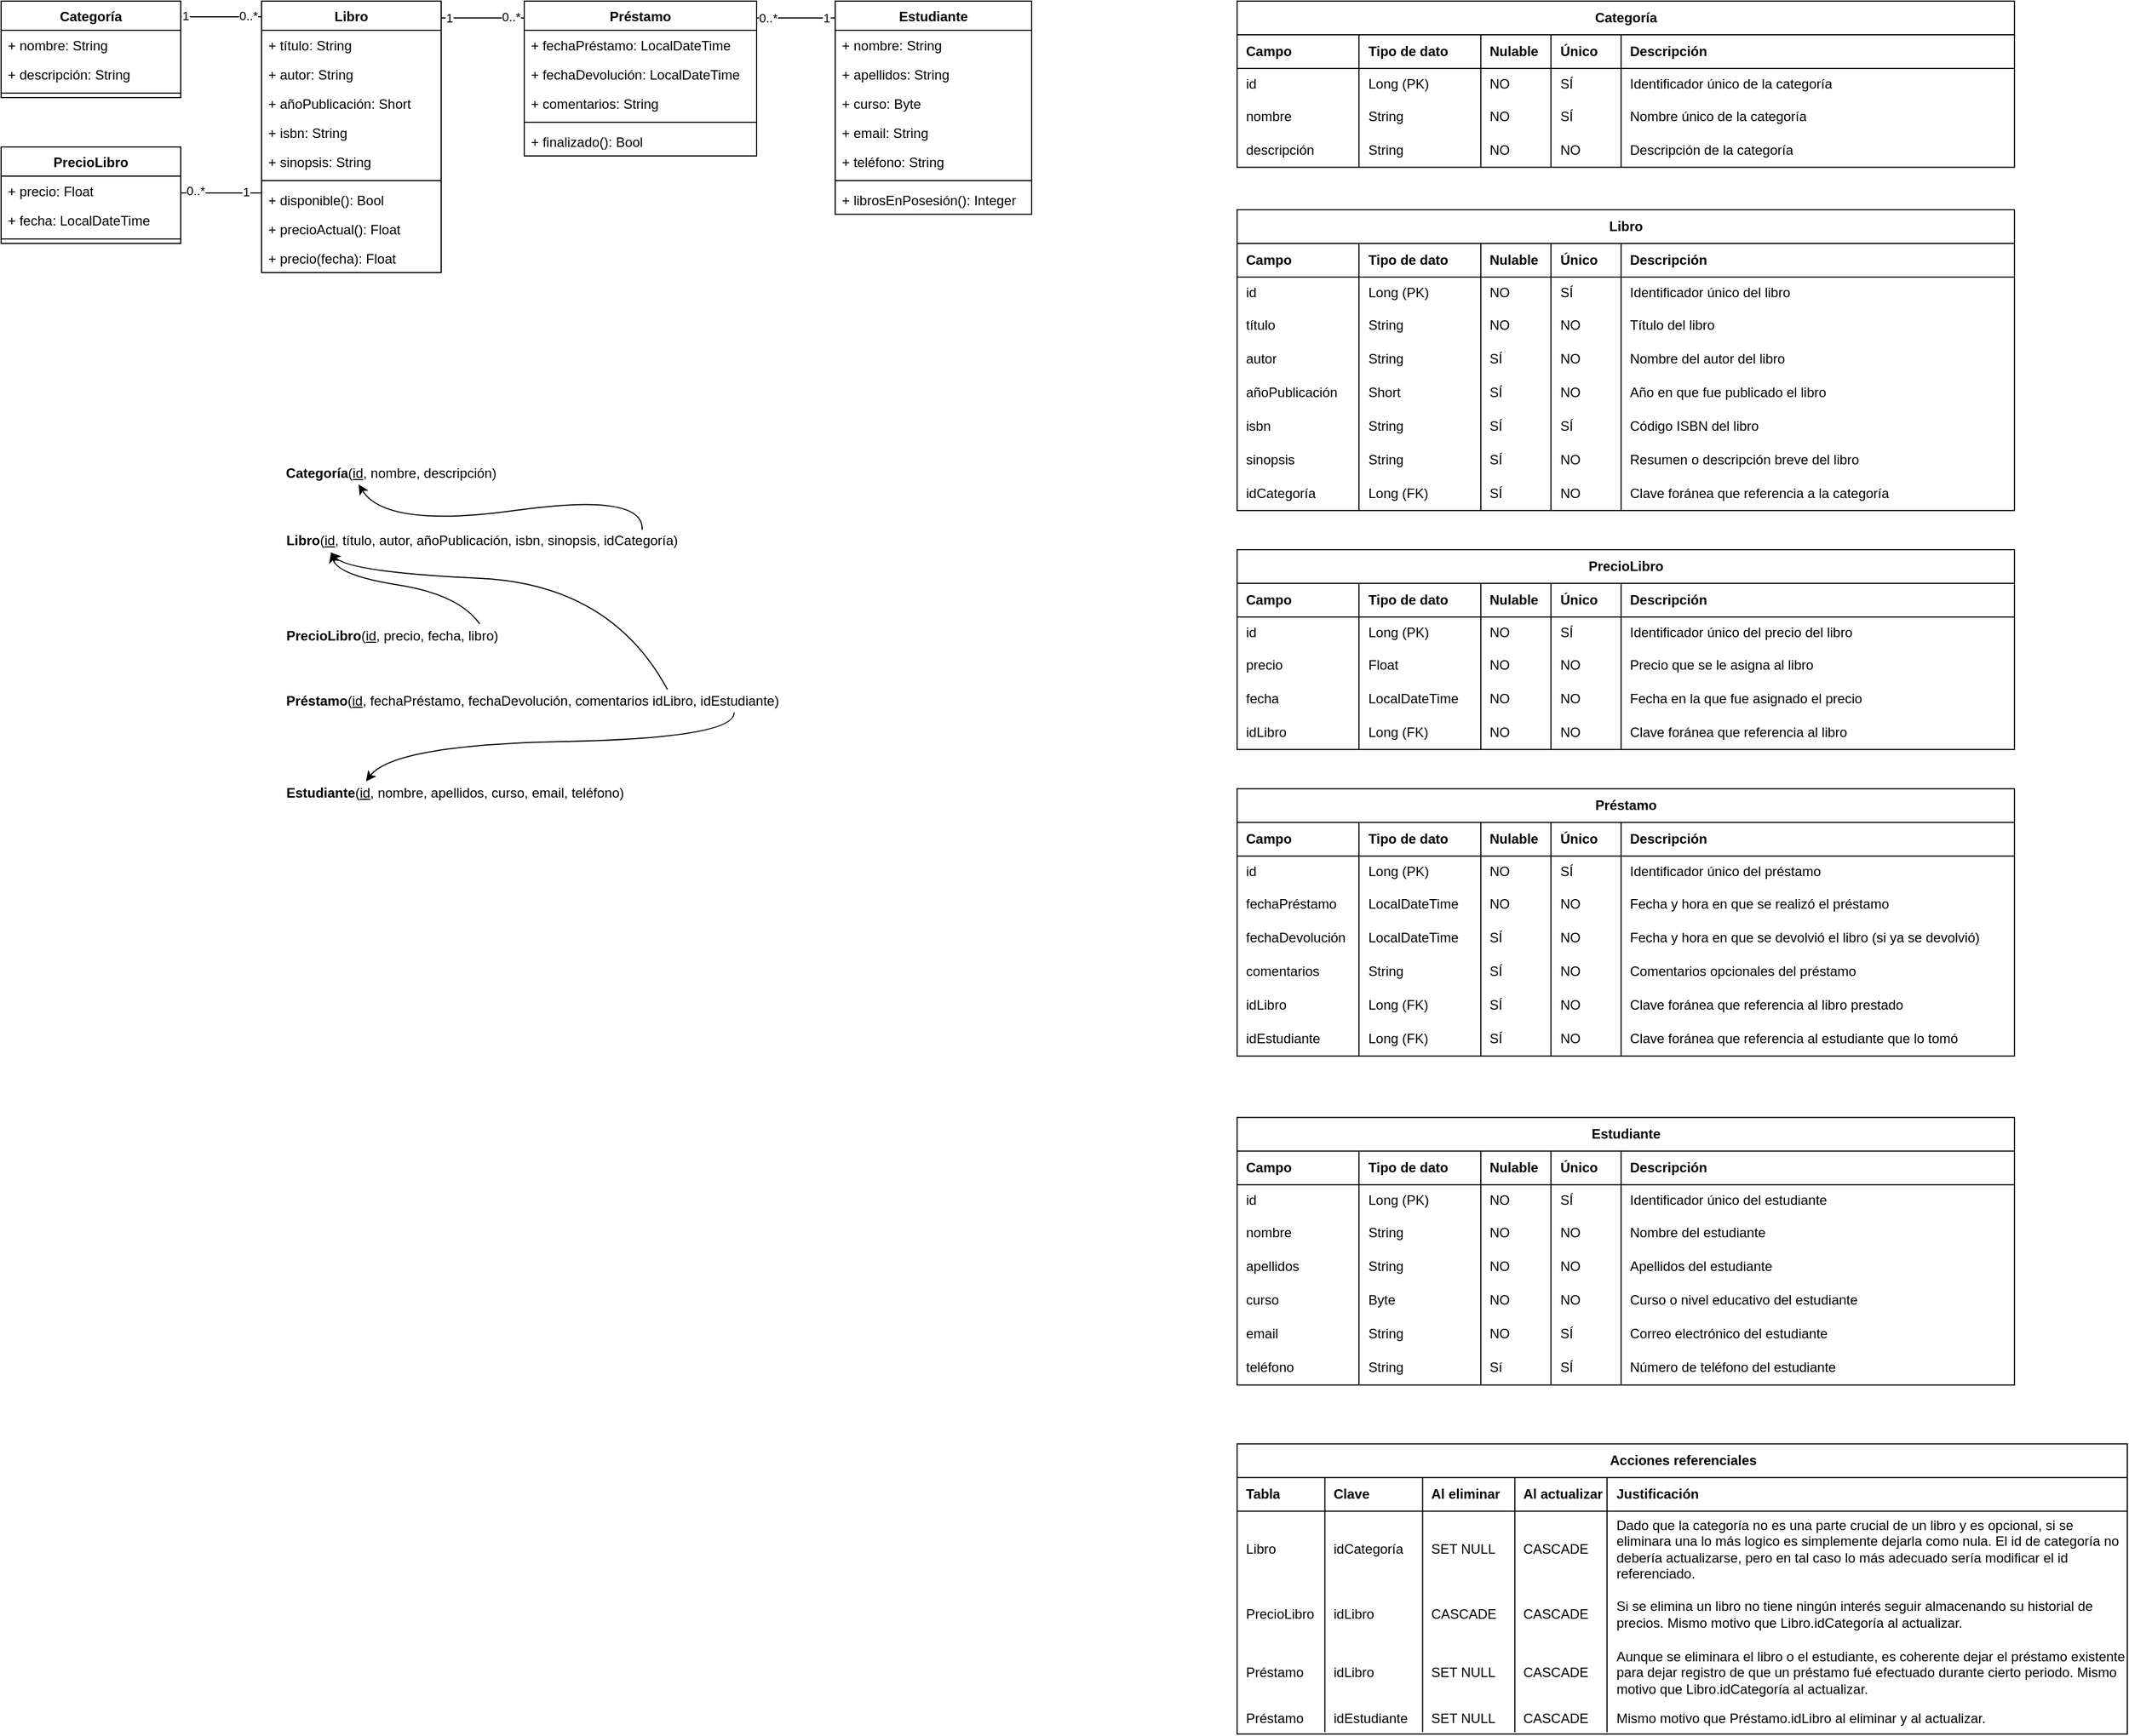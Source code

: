 <mxfile version="26.2.14">
  <diagram name="Page-1" id="sI97IDtuz-IHG8nsalyN">
    <mxGraphModel grid="0" page="0" gridSize="10" guides="1" tooltips="1" connect="1" arrows="1" fold="1" pageScale="1" pageWidth="850" pageHeight="1100" math="0" shadow="0">
      <root>
        <mxCell id="0" />
        <mxCell id="1" parent="0" />
        <mxCell id="10ZglFFeJa8wmXdp5A8R-254" value="Libro" style="swimlane;fontStyle=1;align=center;verticalAlign=top;childLayout=stackLayout;horizontal=1;startSize=26;horizontalStack=0;resizeParent=1;resizeParentMax=0;resizeLast=0;collapsible=1;marginBottom=0;whiteSpace=wrap;html=1;" vertex="1" parent="1">
          <mxGeometry x="860" y="494" width="160" height="242" as="geometry" />
        </mxCell>
        <mxCell id="10ZglFFeJa8wmXdp5A8R-255" value="+ título: String" style="text;strokeColor=none;fillColor=none;align=left;verticalAlign=top;spacingLeft=4;spacingRight=4;overflow=hidden;rotatable=0;points=[[0,0.5],[1,0.5]];portConstraint=eastwest;whiteSpace=wrap;html=1;" vertex="1" parent="10ZglFFeJa8wmXdp5A8R-254">
          <mxGeometry y="26" width="160" height="26" as="geometry" />
        </mxCell>
        <mxCell id="10ZglFFeJa8wmXdp5A8R-258" value="+ autor: String" style="text;strokeColor=none;fillColor=none;align=left;verticalAlign=top;spacingLeft=4;spacingRight=4;overflow=hidden;rotatable=0;points=[[0,0.5],[1,0.5]];portConstraint=eastwest;whiteSpace=wrap;html=1;" vertex="1" parent="10ZglFFeJa8wmXdp5A8R-254">
          <mxGeometry y="52" width="160" height="26" as="geometry" />
        </mxCell>
        <mxCell id="10ZglFFeJa8wmXdp5A8R-259" value="+ añoPublicación: Short" style="text;strokeColor=none;fillColor=none;align=left;verticalAlign=top;spacingLeft=4;spacingRight=4;overflow=hidden;rotatable=0;points=[[0,0.5],[1,0.5]];portConstraint=eastwest;whiteSpace=wrap;html=1;" vertex="1" parent="10ZglFFeJa8wmXdp5A8R-254">
          <mxGeometry y="78" width="160" height="26" as="geometry" />
        </mxCell>
        <mxCell id="10ZglFFeJa8wmXdp5A8R-260" value="+ isbn: String" style="text;strokeColor=none;fillColor=none;align=left;verticalAlign=top;spacingLeft=4;spacingRight=4;overflow=hidden;rotatable=0;points=[[0,0.5],[1,0.5]];portConstraint=eastwest;whiteSpace=wrap;html=1;" vertex="1" parent="10ZglFFeJa8wmXdp5A8R-254">
          <mxGeometry y="104" width="160" height="26" as="geometry" />
        </mxCell>
        <mxCell id="10ZglFFeJa8wmXdp5A8R-300" value="+ sinopsis: String" style="text;strokeColor=none;fillColor=none;align=left;verticalAlign=top;spacingLeft=4;spacingRight=4;overflow=hidden;rotatable=0;points=[[0,0.5],[1,0.5]];portConstraint=eastwest;whiteSpace=wrap;html=1;" vertex="1" parent="10ZglFFeJa8wmXdp5A8R-254">
          <mxGeometry y="130" width="160" height="26" as="geometry" />
        </mxCell>
        <mxCell id="10ZglFFeJa8wmXdp5A8R-256" value="" style="line;strokeWidth=1;fillColor=none;align=left;verticalAlign=middle;spacingTop=-1;spacingLeft=3;spacingRight=3;rotatable=0;labelPosition=right;points=[];portConstraint=eastwest;strokeColor=inherit;" vertex="1" parent="10ZglFFeJa8wmXdp5A8R-254">
          <mxGeometry y="156" width="160" height="8" as="geometry" />
        </mxCell>
        <mxCell id="_29P9WcL4VDmWYT5zjuq-1" value="+ disponible(): Bool" style="text;strokeColor=none;fillColor=none;align=left;verticalAlign=top;spacingLeft=4;spacingRight=4;overflow=hidden;rotatable=0;points=[[0,0.5],[1,0.5]];portConstraint=eastwest;whiteSpace=wrap;html=1;" vertex="1" parent="10ZglFFeJa8wmXdp5A8R-254">
          <mxGeometry y="164" width="160" height="26" as="geometry" />
        </mxCell>
        <mxCell id="_29P9WcL4VDmWYT5zjuq-91" value="+ precioActual(): Float" style="text;strokeColor=none;fillColor=none;align=left;verticalAlign=top;spacingLeft=4;spacingRight=4;overflow=hidden;rotatable=0;points=[[0,0.5],[1,0.5]];portConstraint=eastwest;whiteSpace=wrap;html=1;" vertex="1" parent="10ZglFFeJa8wmXdp5A8R-254">
          <mxGeometry y="190" width="160" height="26" as="geometry" />
        </mxCell>
        <mxCell id="_29P9WcL4VDmWYT5zjuq-92" value="+ precio(fecha): Float" style="text;strokeColor=none;fillColor=none;align=left;verticalAlign=top;spacingLeft=4;spacingRight=4;overflow=hidden;rotatable=0;points=[[0,0.5],[1,0.5]];portConstraint=eastwest;whiteSpace=wrap;html=1;" vertex="1" parent="10ZglFFeJa8wmXdp5A8R-254">
          <mxGeometry y="216" width="160" height="26" as="geometry" />
        </mxCell>
        <mxCell id="10ZglFFeJa8wmXdp5A8R-261" value="Estudiante" style="swimlane;fontStyle=1;align=center;verticalAlign=top;childLayout=stackLayout;horizontal=1;startSize=26;horizontalStack=0;resizeParent=1;resizeParentMax=0;resizeLast=0;collapsible=1;marginBottom=0;whiteSpace=wrap;html=1;" vertex="1" parent="1">
          <mxGeometry x="1371" y="494" width="175" height="190" as="geometry" />
        </mxCell>
        <mxCell id="10ZglFFeJa8wmXdp5A8R-262" value="+ nombre: String" style="text;strokeColor=none;fillColor=none;align=left;verticalAlign=top;spacingLeft=4;spacingRight=4;overflow=hidden;rotatable=0;points=[[0,0.5],[1,0.5]];portConstraint=eastwest;whiteSpace=wrap;html=1;" vertex="1" parent="10ZglFFeJa8wmXdp5A8R-261">
          <mxGeometry y="26" width="175" height="26" as="geometry" />
        </mxCell>
        <mxCell id="10ZglFFeJa8wmXdp5A8R-265" value="+ apellidos: String" style="text;strokeColor=none;fillColor=none;align=left;verticalAlign=top;spacingLeft=4;spacingRight=4;overflow=hidden;rotatable=0;points=[[0,0.5],[1,0.5]];portConstraint=eastwest;whiteSpace=wrap;html=1;" vertex="1" parent="10ZglFFeJa8wmXdp5A8R-261">
          <mxGeometry y="52" width="175" height="26" as="geometry" />
        </mxCell>
        <mxCell id="10ZglFFeJa8wmXdp5A8R-266" value="+ curso: Byte" style="text;strokeColor=none;fillColor=none;align=left;verticalAlign=top;spacingLeft=4;spacingRight=4;overflow=hidden;rotatable=0;points=[[0,0.5],[1,0.5]];portConstraint=eastwest;whiteSpace=wrap;html=1;" vertex="1" parent="10ZglFFeJa8wmXdp5A8R-261">
          <mxGeometry y="78" width="175" height="26" as="geometry" />
        </mxCell>
        <mxCell id="10ZglFFeJa8wmXdp5A8R-267" value="+ email: String" style="text;strokeColor=none;fillColor=none;align=left;verticalAlign=top;spacingLeft=4;spacingRight=4;overflow=hidden;rotatable=0;points=[[0,0.5],[1,0.5]];portConstraint=eastwest;whiteSpace=wrap;html=1;" vertex="1" parent="10ZglFFeJa8wmXdp5A8R-261">
          <mxGeometry y="104" width="175" height="26" as="geometry" />
        </mxCell>
        <mxCell id="10ZglFFeJa8wmXdp5A8R-301" value="+ teléfono: String" style="text;strokeColor=none;fillColor=none;align=left;verticalAlign=top;spacingLeft=4;spacingRight=4;overflow=hidden;rotatable=0;points=[[0,0.5],[1,0.5]];portConstraint=eastwest;whiteSpace=wrap;html=1;" vertex="1" parent="10ZglFFeJa8wmXdp5A8R-261">
          <mxGeometry y="130" width="175" height="26" as="geometry" />
        </mxCell>
        <mxCell id="10ZglFFeJa8wmXdp5A8R-263" value="" style="line;strokeWidth=1;fillColor=none;align=left;verticalAlign=middle;spacingTop=-1;spacingLeft=3;spacingRight=3;rotatable=0;labelPosition=right;points=[];portConstraint=eastwest;strokeColor=inherit;" vertex="1" parent="10ZglFFeJa8wmXdp5A8R-261">
          <mxGeometry y="156" width="175" height="8" as="geometry" />
        </mxCell>
        <mxCell id="_29P9WcL4VDmWYT5zjuq-4" value="+ librosEnPosesión(): Integer" style="text;strokeColor=none;fillColor=none;align=left;verticalAlign=top;spacingLeft=4;spacingRight=4;overflow=hidden;rotatable=0;points=[[0,0.5],[1,0.5]];portConstraint=eastwest;whiteSpace=wrap;html=1;" vertex="1" parent="10ZglFFeJa8wmXdp5A8R-261">
          <mxGeometry y="164" width="175" height="26" as="geometry" />
        </mxCell>
        <mxCell id="10ZglFFeJa8wmXdp5A8R-268" value="Préstamo" style="swimlane;fontStyle=1;align=center;verticalAlign=top;childLayout=stackLayout;horizontal=1;startSize=26;horizontalStack=0;resizeParent=1;resizeParentMax=0;resizeLast=0;collapsible=1;marginBottom=0;whiteSpace=wrap;html=1;" vertex="1" parent="1">
          <mxGeometry x="1094" y="494" width="207" height="138" as="geometry" />
        </mxCell>
        <mxCell id="10ZglFFeJa8wmXdp5A8R-272" value="+ fechaPréstamo: LocalDateTime" style="text;strokeColor=none;fillColor=none;align=left;verticalAlign=top;spacingLeft=4;spacingRight=4;overflow=hidden;rotatable=0;points=[[0,0.5],[1,0.5]];portConstraint=eastwest;whiteSpace=wrap;html=1;" vertex="1" parent="10ZglFFeJa8wmXdp5A8R-268">
          <mxGeometry y="26" width="207" height="26" as="geometry" />
        </mxCell>
        <mxCell id="10ZglFFeJa8wmXdp5A8R-273" value="+ fechaDevolución: LocalDateTime" style="text;strokeColor=none;fillColor=none;align=left;verticalAlign=top;spacingLeft=4;spacingRight=4;overflow=hidden;rotatable=0;points=[[0,0.5],[1,0.5]];portConstraint=eastwest;whiteSpace=wrap;html=1;" vertex="1" parent="10ZglFFeJa8wmXdp5A8R-268">
          <mxGeometry y="52" width="207" height="26" as="geometry" />
        </mxCell>
        <mxCell id="10ZglFFeJa8wmXdp5A8R-302" value="+ comentarios: String" style="text;strokeColor=none;fillColor=none;align=left;verticalAlign=top;spacingLeft=4;spacingRight=4;overflow=hidden;rotatable=0;points=[[0,0.5],[1,0.5]];portConstraint=eastwest;whiteSpace=wrap;html=1;" vertex="1" parent="10ZglFFeJa8wmXdp5A8R-268">
          <mxGeometry y="78" width="207" height="26" as="geometry" />
        </mxCell>
        <mxCell id="10ZglFFeJa8wmXdp5A8R-270" value="" style="line;strokeWidth=1;fillColor=none;align=left;verticalAlign=middle;spacingTop=-1;spacingLeft=3;spacingRight=3;rotatable=0;labelPosition=right;points=[];portConstraint=eastwest;strokeColor=inherit;" vertex="1" parent="10ZglFFeJa8wmXdp5A8R-268">
          <mxGeometry y="104" width="207" height="8" as="geometry" />
        </mxCell>
        <mxCell id="_29P9WcL4VDmWYT5zjuq-3" value="+ finalizado(): Bool" style="text;strokeColor=none;fillColor=none;align=left;verticalAlign=top;spacingLeft=4;spacingRight=4;overflow=hidden;rotatable=0;points=[[0,0.5],[1,0.5]];portConstraint=eastwest;whiteSpace=wrap;html=1;" vertex="1" parent="10ZglFFeJa8wmXdp5A8R-268">
          <mxGeometry y="112" width="207" height="26" as="geometry" />
        </mxCell>
        <mxCell id="10ZglFFeJa8wmXdp5A8R-274" value="Categoría" style="swimlane;fontStyle=1;align=center;verticalAlign=top;childLayout=stackLayout;horizontal=1;startSize=26;horizontalStack=0;resizeParent=1;resizeParentMax=0;resizeLast=0;collapsible=1;marginBottom=0;whiteSpace=wrap;html=1;" vertex="1" parent="1">
          <mxGeometry x="628" y="494" width="160" height="86" as="geometry" />
        </mxCell>
        <mxCell id="10ZglFFeJa8wmXdp5A8R-275" value="+ nombre: String" style="text;strokeColor=none;fillColor=none;align=left;verticalAlign=top;spacingLeft=4;spacingRight=4;overflow=hidden;rotatable=0;points=[[0,0.5],[1,0.5]];portConstraint=eastwest;whiteSpace=wrap;html=1;" vertex="1" parent="10ZglFFeJa8wmXdp5A8R-274">
          <mxGeometry y="26" width="160" height="26" as="geometry" />
        </mxCell>
        <mxCell id="10ZglFFeJa8wmXdp5A8R-282" value="+ descripción: String" style="text;strokeColor=none;fillColor=none;align=left;verticalAlign=top;spacingLeft=4;spacingRight=4;overflow=hidden;rotatable=0;points=[[0,0.5],[1,0.5]];portConstraint=eastwest;whiteSpace=wrap;html=1;" vertex="1" parent="10ZglFFeJa8wmXdp5A8R-274">
          <mxGeometry y="52" width="160" height="26" as="geometry" />
        </mxCell>
        <mxCell id="10ZglFFeJa8wmXdp5A8R-276" value="" style="line;strokeWidth=1;fillColor=none;align=left;verticalAlign=middle;spacingTop=-1;spacingLeft=3;spacingRight=3;rotatable=0;labelPosition=right;points=[];portConstraint=eastwest;strokeColor=inherit;" vertex="1" parent="10ZglFFeJa8wmXdp5A8R-274">
          <mxGeometry y="78" width="160" height="8" as="geometry" />
        </mxCell>
        <mxCell id="10ZglFFeJa8wmXdp5A8R-284" value="" style="endArrow=none;html=1;rounded=0;edgeStyle=orthogonalEdgeStyle;" edge="1" parent="1" source="10ZglFFeJa8wmXdp5A8R-268" target="10ZglFFeJa8wmXdp5A8R-261">
          <mxGeometry width="50" height="50" relative="1" as="geometry">
            <mxPoint x="949" y="547" as="sourcePoint" />
            <mxPoint x="999" y="497" as="targetPoint" />
            <Array as="points">
              <mxPoint x="1344" y="509" />
              <mxPoint x="1344" y="509" />
            </Array>
          </mxGeometry>
        </mxCell>
        <mxCell id="10ZglFFeJa8wmXdp5A8R-285" value="0..*" style="edgeLabel;html=1;align=center;verticalAlign=middle;resizable=0;points=[];" connectable="0" vertex="1" parent="10ZglFFeJa8wmXdp5A8R-284">
          <mxGeometry x="-0.853" y="2" relative="1" as="geometry">
            <mxPoint x="5" y="2" as="offset" />
          </mxGeometry>
        </mxCell>
        <mxCell id="10ZglFFeJa8wmXdp5A8R-286" value="1" style="edgeLabel;html=1;align=center;verticalAlign=middle;resizable=0;points=[];" connectable="0" vertex="1" parent="10ZglFFeJa8wmXdp5A8R-284">
          <mxGeometry x="0.892" relative="1" as="geometry">
            <mxPoint x="-4" as="offset" />
          </mxGeometry>
        </mxCell>
        <mxCell id="10ZglFFeJa8wmXdp5A8R-287" value="" style="endArrow=none;html=1;rounded=0;edgeStyle=orthogonalEdgeStyle;" edge="1" parent="1" source="10ZglFFeJa8wmXdp5A8R-268" target="10ZglFFeJa8wmXdp5A8R-254">
          <mxGeometry width="50" height="50" relative="1" as="geometry">
            <mxPoint x="1287" y="585" as="sourcePoint" />
            <mxPoint x="1362" y="453" as="targetPoint" />
            <Array as="points">
              <mxPoint x="1060" y="509" />
              <mxPoint x="1060" y="509" />
            </Array>
          </mxGeometry>
        </mxCell>
        <mxCell id="10ZglFFeJa8wmXdp5A8R-288" value="0..*" style="edgeLabel;html=1;align=center;verticalAlign=middle;resizable=0;points=[];" connectable="0" vertex="1" parent="10ZglFFeJa8wmXdp5A8R-287">
          <mxGeometry x="-0.853" y="2" relative="1" as="geometry">
            <mxPoint x="-7" y="-3" as="offset" />
          </mxGeometry>
        </mxCell>
        <mxCell id="10ZglFFeJa8wmXdp5A8R-289" value="1" style="edgeLabel;html=1;align=center;verticalAlign=middle;resizable=0;points=[];" connectable="0" vertex="1" parent="10ZglFFeJa8wmXdp5A8R-287">
          <mxGeometry x="0.892" relative="1" as="geometry">
            <mxPoint x="3" as="offset" />
          </mxGeometry>
        </mxCell>
        <mxCell id="10ZglFFeJa8wmXdp5A8R-290" value="" style="endArrow=none;html=1;rounded=0;edgeStyle=orthogonalEdgeStyle;" edge="1" parent="1" source="10ZglFFeJa8wmXdp5A8R-254" target="10ZglFFeJa8wmXdp5A8R-274">
          <mxGeometry width="50" height="50" relative="1" as="geometry">
            <mxPoint x="1080" y="595" as="sourcePoint" />
            <mxPoint x="1006" y="449" as="targetPoint" />
            <Array as="points">
              <mxPoint x="831" y="508" />
              <mxPoint x="831" y="508" />
            </Array>
          </mxGeometry>
        </mxCell>
        <mxCell id="10ZglFFeJa8wmXdp5A8R-291" value="0..*" style="edgeLabel;html=1;align=center;verticalAlign=middle;resizable=0;points=[];" connectable="0" vertex="1" parent="10ZglFFeJa8wmXdp5A8R-290">
          <mxGeometry x="-0.853" y="2" relative="1" as="geometry">
            <mxPoint x="-7" y="-3" as="offset" />
          </mxGeometry>
        </mxCell>
        <mxCell id="10ZglFFeJa8wmXdp5A8R-292" value="1" style="edgeLabel;html=1;align=center;verticalAlign=middle;resizable=0;points=[];" connectable="0" vertex="1" parent="10ZglFFeJa8wmXdp5A8R-290">
          <mxGeometry x="0.892" relative="1" as="geometry">
            <mxPoint y="-1" as="offset" />
          </mxGeometry>
        </mxCell>
        <mxCell id="10ZglFFeJa8wmXdp5A8R-293" value="&lt;b&gt;Categoría&lt;/b&gt;(&lt;u&gt;id&lt;/u&gt;, nombre, descripción)" style="text;html=1;align=center;verticalAlign=middle;resizable=0;points=[];autosize=1;strokeColor=none;fillColor=none;" vertex="1" parent="1">
          <mxGeometry x="872" y="902" width="205" height="26" as="geometry" />
        </mxCell>
        <mxCell id="10ZglFFeJa8wmXdp5A8R-294" value="&lt;b&gt;Libro&lt;/b&gt;(&lt;u&gt;id&lt;/u&gt;, título, autor, añoPublicación, isbn, sinopsis, idCategoría)" style="text;html=1;align=center;verticalAlign=middle;resizable=0;points=[];autosize=1;strokeColor=none;fillColor=none;" vertex="1" parent="1">
          <mxGeometry x="872" y="962" width="367" height="26" as="geometry" />
        </mxCell>
        <mxCell id="10ZglFFeJa8wmXdp5A8R-295" value="&lt;b&gt;Préstamo&lt;/b&gt;(&lt;u&gt;id&lt;/u&gt;, fechaPréstamo, fechaDevolución, comentarios idLibro, idEstudiante)" style="text;html=1;align=center;verticalAlign=middle;resizable=0;points=[];autosize=1;strokeColor=none;fillColor=none;" vertex="1" parent="1">
          <mxGeometry x="872" y="1105" width="457" height="26" as="geometry" />
        </mxCell>
        <mxCell id="10ZglFFeJa8wmXdp5A8R-296" value="&lt;b&gt;Estudiante&lt;/b&gt;(&lt;u&gt;id&lt;/u&gt;, nombre, apellidos, curso, email, teléfono)" style="text;html=1;align=center;verticalAlign=middle;resizable=0;points=[];autosize=1;strokeColor=none;fillColor=none;" vertex="1" parent="1">
          <mxGeometry x="872" y="1187" width="319" height="26" as="geometry" />
        </mxCell>
        <mxCell id="10ZglFFeJa8wmXdp5A8R-297" value="" style="curved=1;endArrow=classic;html=1;rounded=0;exitX=0.891;exitY=0.125;exitDx=0;exitDy=0;exitPerimeter=0;entryX=0.363;entryY=0.88;entryDx=0;entryDy=0;entryPerimeter=0;" edge="1" parent="1" source="10ZglFFeJa8wmXdp5A8R-294" target="10ZglFFeJa8wmXdp5A8R-293">
          <mxGeometry width="50" height="50" relative="1" as="geometry">
            <mxPoint x="1228" y="836" as="sourcePoint" />
            <mxPoint x="1278" y="786" as="targetPoint" />
            <Array as="points">
              <mxPoint x="1201" y="932" />
              <mxPoint x="971" y="964" />
            </Array>
          </mxGeometry>
        </mxCell>
        <mxCell id="10ZglFFeJa8wmXdp5A8R-298" value="" style="curved=1;endArrow=classic;html=1;rounded=0;exitX=0.765;exitY=0.103;exitDx=0;exitDy=0;exitPerimeter=0;entryX=0.135;entryY=0.901;entryDx=0;entryDy=0;entryPerimeter=0;" edge="1" parent="1" source="10ZglFFeJa8wmXdp5A8R-295" target="10ZglFFeJa8wmXdp5A8R-294">
          <mxGeometry width="50" height="50" relative="1" as="geometry">
            <mxPoint x="1252" y="968" as="sourcePoint" />
            <mxPoint x="929" y="980" as="targetPoint" />
            <Array as="points">
              <mxPoint x="1171" y="1014" />
              <mxPoint x="938" y="1003" />
            </Array>
          </mxGeometry>
        </mxCell>
        <mxCell id="10ZglFFeJa8wmXdp5A8R-299" value="" style="curved=1;endArrow=classic;html=1;rounded=0;exitX=0.895;exitY=0.892;exitDx=0;exitDy=0;exitPerimeter=0;entryX=0.254;entryY=0.094;entryDx=0;entryDy=0;entryPerimeter=0;" edge="1" parent="1" source="10ZglFFeJa8wmXdp5A8R-295" target="10ZglFFeJa8wmXdp5A8R-296">
          <mxGeometry width="50" height="50" relative="1" as="geometry">
            <mxPoint x="1294" y="1087" as="sourcePoint" />
            <mxPoint x="1344" y="1037" as="targetPoint" />
            <Array as="points">
              <mxPoint x="1281" y="1151" />
              <mxPoint x="978" y="1157" />
            </Array>
          </mxGeometry>
        </mxCell>
        <mxCell id="10ZglFFeJa8wmXdp5A8R-304" value="Categoría" style="shape=table;startSize=30;container=1;collapsible=1;childLayout=tableLayout;fixedRows=1;rowLines=0;fontStyle=1;align=center;resizeLast=1;html=1;" vertex="1" parent="1">
          <mxGeometry x="1729" y="494" width="692.464" height="148.18" as="geometry" />
        </mxCell>
        <mxCell id="10ZglFFeJa8wmXdp5A8R-305" value="" style="shape=tableRow;horizontal=0;startSize=0;swimlaneHead=0;swimlaneBody=0;fillColor=none;collapsible=0;dropTarget=0;points=[[0,0.5],[1,0.5]];portConstraint=eastwest;top=0;left=0;right=0;bottom=1;" vertex="1" parent="10ZglFFeJa8wmXdp5A8R-304">
          <mxGeometry y="30" width="692.464" height="30" as="geometry" />
        </mxCell>
        <mxCell id="10ZglFFeJa8wmXdp5A8R-336" value="Campo" style="shape=partialRectangle;connectable=0;fillColor=none;top=0;left=0;bottom=0;right=0;align=left;spacingLeft=6;fontStyle=1;overflow=hidden;whiteSpace=wrap;html=1;" vertex="1" parent="10ZglFFeJa8wmXdp5A8R-305">
          <mxGeometry width="108.571" height="30" as="geometry">
            <mxRectangle width="108.571" height="30" as="alternateBounds" />
          </mxGeometry>
        </mxCell>
        <mxCell id="10ZglFFeJa8wmXdp5A8R-307" value="Tipo de dato" style="shape=partialRectangle;connectable=0;fillColor=none;top=0;left=0;bottom=0;right=0;align=left;spacingLeft=6;fontStyle=1;overflow=hidden;whiteSpace=wrap;html=1;" vertex="1" parent="10ZglFFeJa8wmXdp5A8R-305">
          <mxGeometry x="108.571" width="108.571" height="30" as="geometry">
            <mxRectangle width="108.571" height="30" as="alternateBounds" />
          </mxGeometry>
        </mxCell>
        <mxCell id="10ZglFFeJa8wmXdp5A8R-317" value="Nulable" style="shape=partialRectangle;connectable=0;fillColor=none;top=0;left=0;bottom=0;right=0;align=left;spacingLeft=6;fontStyle=1;overflow=hidden;whiteSpace=wrap;html=1;" vertex="1" parent="10ZglFFeJa8wmXdp5A8R-305">
          <mxGeometry x="217.142" width="62.464" height="30" as="geometry">
            <mxRectangle width="62.464" height="30" as="alternateBounds" />
          </mxGeometry>
        </mxCell>
        <mxCell id="10ZglFFeJa8wmXdp5A8R-522" value="Único" style="shape=partialRectangle;connectable=0;fillColor=none;top=0;left=0;bottom=0;right=0;align=left;spacingLeft=6;fontStyle=1;overflow=hidden;whiteSpace=wrap;html=1;" vertex="1" parent="10ZglFFeJa8wmXdp5A8R-305">
          <mxGeometry x="279.605" width="62.464" height="30" as="geometry">
            <mxRectangle width="62.464" height="30" as="alternateBounds" />
          </mxGeometry>
        </mxCell>
        <mxCell id="10ZglFFeJa8wmXdp5A8R-321" value="Descripción" style="shape=partialRectangle;connectable=0;fillColor=none;top=0;left=0;bottom=0;right=0;align=left;spacingLeft=6;fontStyle=1;overflow=hidden;whiteSpace=wrap;html=1;" vertex="1" parent="10ZglFFeJa8wmXdp5A8R-305">
          <mxGeometry x="342.069" width="350.395" height="30" as="geometry">
            <mxRectangle width="350.395" height="30" as="alternateBounds" />
          </mxGeometry>
        </mxCell>
        <mxCell id="10ZglFFeJa8wmXdp5A8R-308" value="" style="shape=tableRow;horizontal=0;startSize=0;swimlaneHead=0;swimlaneBody=0;fillColor=none;collapsible=0;dropTarget=0;points=[[0,0.5],[1,0.5]];portConstraint=eastwest;top=0;left=0;right=0;bottom=0;" vertex="1" parent="10ZglFFeJa8wmXdp5A8R-304">
          <mxGeometry y="60" width="692.464" height="28" as="geometry" />
        </mxCell>
        <mxCell id="10ZglFFeJa8wmXdp5A8R-337" value="id" style="shape=partialRectangle;connectable=0;fillColor=none;top=0;left=0;bottom=0;right=0;align=left;spacingLeft=6;overflow=hidden;whiteSpace=wrap;html=1;" vertex="1" parent="10ZglFFeJa8wmXdp5A8R-308">
          <mxGeometry width="108.571" height="28" as="geometry">
            <mxRectangle width="108.571" height="28" as="alternateBounds" />
          </mxGeometry>
        </mxCell>
        <mxCell id="10ZglFFeJa8wmXdp5A8R-310" value="Long (PK)" style="shape=partialRectangle;connectable=0;fillColor=none;top=0;left=0;bottom=0;right=0;align=left;spacingLeft=6;overflow=hidden;whiteSpace=wrap;html=1;" vertex="1" parent="10ZglFFeJa8wmXdp5A8R-308">
          <mxGeometry x="108.571" width="108.571" height="28" as="geometry">
            <mxRectangle width="108.571" height="28" as="alternateBounds" />
          </mxGeometry>
        </mxCell>
        <mxCell id="10ZglFFeJa8wmXdp5A8R-318" value="NO" style="shape=partialRectangle;connectable=0;fillColor=none;top=0;left=0;bottom=0;right=0;align=left;spacingLeft=6;overflow=hidden;whiteSpace=wrap;html=1;" vertex="1" parent="10ZglFFeJa8wmXdp5A8R-308">
          <mxGeometry x="217.142" width="62.464" height="28" as="geometry">
            <mxRectangle width="62.464" height="28" as="alternateBounds" />
          </mxGeometry>
        </mxCell>
        <mxCell id="10ZglFFeJa8wmXdp5A8R-523" value="SÍ" style="shape=partialRectangle;connectable=0;fillColor=none;top=0;left=0;bottom=0;right=0;align=left;spacingLeft=6;overflow=hidden;whiteSpace=wrap;html=1;" vertex="1" parent="10ZglFFeJa8wmXdp5A8R-308">
          <mxGeometry x="279.605" width="62.464" height="28" as="geometry">
            <mxRectangle width="62.464" height="28" as="alternateBounds" />
          </mxGeometry>
        </mxCell>
        <mxCell id="10ZglFFeJa8wmXdp5A8R-322" value="Identificador único de la categoría" style="shape=partialRectangle;connectable=0;fillColor=none;top=0;left=0;bottom=0;right=0;align=left;spacingLeft=6;overflow=hidden;whiteSpace=wrap;html=1;" vertex="1" parent="10ZglFFeJa8wmXdp5A8R-308">
          <mxGeometry x="342.069" width="350.395" height="28" as="geometry">
            <mxRectangle width="350.395" height="28" as="alternateBounds" />
          </mxGeometry>
        </mxCell>
        <mxCell id="10ZglFFeJa8wmXdp5A8R-311" value="" style="shape=tableRow;horizontal=0;startSize=0;swimlaneHead=0;swimlaneBody=0;fillColor=none;collapsible=0;dropTarget=0;points=[[0,0.5],[1,0.5]];portConstraint=eastwest;top=0;left=0;right=0;bottom=0;" vertex="1" parent="10ZglFFeJa8wmXdp5A8R-304">
          <mxGeometry y="88" width="692.464" height="30" as="geometry" />
        </mxCell>
        <mxCell id="10ZglFFeJa8wmXdp5A8R-338" value="nombre" style="shape=partialRectangle;connectable=0;fillColor=none;top=0;left=0;bottom=0;right=0;align=left;spacingLeft=6;overflow=hidden;whiteSpace=wrap;html=1;" vertex="1" parent="10ZglFFeJa8wmXdp5A8R-311">
          <mxGeometry width="108.571" height="30" as="geometry">
            <mxRectangle width="108.571" height="30" as="alternateBounds" />
          </mxGeometry>
        </mxCell>
        <mxCell id="10ZglFFeJa8wmXdp5A8R-313" value="String" style="shape=partialRectangle;connectable=0;fillColor=none;top=0;left=0;bottom=0;right=0;align=left;spacingLeft=6;overflow=hidden;whiteSpace=wrap;html=1;" vertex="1" parent="10ZglFFeJa8wmXdp5A8R-311">
          <mxGeometry x="108.571" width="108.571" height="30" as="geometry">
            <mxRectangle width="108.571" height="30" as="alternateBounds" />
          </mxGeometry>
        </mxCell>
        <mxCell id="10ZglFFeJa8wmXdp5A8R-319" value="NO" style="shape=partialRectangle;connectable=0;fillColor=none;top=0;left=0;bottom=0;right=0;align=left;spacingLeft=6;overflow=hidden;whiteSpace=wrap;html=1;" vertex="1" parent="10ZglFFeJa8wmXdp5A8R-311">
          <mxGeometry x="217.142" width="62.464" height="30" as="geometry">
            <mxRectangle width="62.464" height="30" as="alternateBounds" />
          </mxGeometry>
        </mxCell>
        <mxCell id="10ZglFFeJa8wmXdp5A8R-524" value="SÍ" style="shape=partialRectangle;connectable=0;fillColor=none;top=0;left=0;bottom=0;right=0;align=left;spacingLeft=6;overflow=hidden;whiteSpace=wrap;html=1;" vertex="1" parent="10ZglFFeJa8wmXdp5A8R-311">
          <mxGeometry x="279.605" width="62.464" height="30" as="geometry">
            <mxRectangle width="62.464" height="30" as="alternateBounds" />
          </mxGeometry>
        </mxCell>
        <mxCell id="10ZglFFeJa8wmXdp5A8R-323" value="Nombre único&amp;nbsp;de la categoría" style="shape=partialRectangle;connectable=0;fillColor=none;top=0;left=0;bottom=0;right=0;align=left;spacingLeft=6;overflow=hidden;whiteSpace=wrap;html=1;" vertex="1" parent="10ZglFFeJa8wmXdp5A8R-311">
          <mxGeometry x="342.069" width="350.395" height="30" as="geometry">
            <mxRectangle width="350.395" height="30" as="alternateBounds" />
          </mxGeometry>
        </mxCell>
        <mxCell id="10ZglFFeJa8wmXdp5A8R-314" value="" style="shape=tableRow;horizontal=0;startSize=0;swimlaneHead=0;swimlaneBody=0;fillColor=none;collapsible=0;dropTarget=0;points=[[0,0.5],[1,0.5]];portConstraint=eastwest;top=0;left=0;right=0;bottom=0;" vertex="1" parent="10ZglFFeJa8wmXdp5A8R-304">
          <mxGeometry y="118" width="692.464" height="30" as="geometry" />
        </mxCell>
        <mxCell id="10ZglFFeJa8wmXdp5A8R-339" value="descripción" style="shape=partialRectangle;connectable=0;fillColor=none;top=0;left=0;bottom=0;right=0;align=left;spacingLeft=6;overflow=hidden;whiteSpace=wrap;html=1;" vertex="1" parent="10ZglFFeJa8wmXdp5A8R-314">
          <mxGeometry width="108.571" height="30" as="geometry">
            <mxRectangle width="108.571" height="30" as="alternateBounds" />
          </mxGeometry>
        </mxCell>
        <mxCell id="10ZglFFeJa8wmXdp5A8R-316" value="String" style="shape=partialRectangle;connectable=0;fillColor=none;top=0;left=0;bottom=0;right=0;align=left;spacingLeft=6;overflow=hidden;whiteSpace=wrap;html=1;" vertex="1" parent="10ZglFFeJa8wmXdp5A8R-314">
          <mxGeometry x="108.571" width="108.571" height="30" as="geometry">
            <mxRectangle width="108.571" height="30" as="alternateBounds" />
          </mxGeometry>
        </mxCell>
        <mxCell id="10ZglFFeJa8wmXdp5A8R-320" value="NO" style="shape=partialRectangle;connectable=0;fillColor=none;top=0;left=0;bottom=0;right=0;align=left;spacingLeft=6;overflow=hidden;whiteSpace=wrap;html=1;" vertex="1" parent="10ZglFFeJa8wmXdp5A8R-314">
          <mxGeometry x="217.142" width="62.464" height="30" as="geometry">
            <mxRectangle width="62.464" height="30" as="alternateBounds" />
          </mxGeometry>
        </mxCell>
        <mxCell id="10ZglFFeJa8wmXdp5A8R-525" value="NO" style="shape=partialRectangle;connectable=0;fillColor=none;top=0;left=0;bottom=0;right=0;align=left;spacingLeft=6;overflow=hidden;whiteSpace=wrap;html=1;" vertex="1" parent="10ZglFFeJa8wmXdp5A8R-314">
          <mxGeometry x="279.605" width="62.464" height="30" as="geometry">
            <mxRectangle width="62.464" height="30" as="alternateBounds" />
          </mxGeometry>
        </mxCell>
        <mxCell id="10ZglFFeJa8wmXdp5A8R-324" value="Descripción de la categoría" style="shape=partialRectangle;connectable=0;fillColor=none;top=0;left=0;bottom=0;right=0;align=left;spacingLeft=6;overflow=hidden;whiteSpace=wrap;html=1;" vertex="1" parent="10ZglFFeJa8wmXdp5A8R-314">
          <mxGeometry x="342.069" width="350.395" height="30" as="geometry">
            <mxRectangle width="350.395" height="30" as="alternateBounds" />
          </mxGeometry>
        </mxCell>
        <mxCell id="10ZglFFeJa8wmXdp5A8R-340" value="Libro" style="shape=table;startSize=30;container=1;collapsible=1;childLayout=tableLayout;fixedRows=1;rowLines=0;fontStyle=1;align=center;resizeLast=1;html=1;" vertex="1" parent="1">
          <mxGeometry x="1729" y="680" width="692.464" height="268.18" as="geometry" />
        </mxCell>
        <mxCell id="10ZglFFeJa8wmXdp5A8R-341" value="" style="shape=tableRow;horizontal=0;startSize=0;swimlaneHead=0;swimlaneBody=0;fillColor=none;collapsible=0;dropTarget=0;points=[[0,0.5],[1,0.5]];portConstraint=eastwest;top=0;left=0;right=0;bottom=1;" vertex="1" parent="10ZglFFeJa8wmXdp5A8R-340">
          <mxGeometry y="30" width="692.464" height="30" as="geometry" />
        </mxCell>
        <mxCell id="10ZglFFeJa8wmXdp5A8R-342" value="Campo" style="shape=partialRectangle;connectable=0;fillColor=none;top=0;left=0;bottom=0;right=0;align=left;spacingLeft=6;fontStyle=1;overflow=hidden;whiteSpace=wrap;html=1;" vertex="1" parent="10ZglFFeJa8wmXdp5A8R-341">
          <mxGeometry width="108.571" height="30" as="geometry">
            <mxRectangle width="108.571" height="30" as="alternateBounds" />
          </mxGeometry>
        </mxCell>
        <mxCell id="10ZglFFeJa8wmXdp5A8R-343" value="Tipo de dato" style="shape=partialRectangle;connectable=0;fillColor=none;top=0;left=0;bottom=0;right=0;align=left;spacingLeft=6;fontStyle=1;overflow=hidden;whiteSpace=wrap;html=1;" vertex="1" parent="10ZglFFeJa8wmXdp5A8R-341">
          <mxGeometry x="108.571" width="108.571" height="30" as="geometry">
            <mxRectangle width="108.571" height="30" as="alternateBounds" />
          </mxGeometry>
        </mxCell>
        <mxCell id="10ZglFFeJa8wmXdp5A8R-344" value="Nulable" style="shape=partialRectangle;connectable=0;fillColor=none;top=0;left=0;bottom=0;right=0;align=left;spacingLeft=6;fontStyle=1;overflow=hidden;whiteSpace=wrap;html=1;" vertex="1" parent="10ZglFFeJa8wmXdp5A8R-341">
          <mxGeometry x="217.142" width="62.464" height="30" as="geometry">
            <mxRectangle width="62.464" height="30" as="alternateBounds" />
          </mxGeometry>
        </mxCell>
        <mxCell id="10ZglFFeJa8wmXdp5A8R-514" value="Único" style="shape=partialRectangle;connectable=0;fillColor=none;top=0;left=0;bottom=0;right=0;align=left;spacingLeft=6;fontStyle=1;overflow=hidden;whiteSpace=wrap;html=1;" vertex="1" parent="10ZglFFeJa8wmXdp5A8R-341">
          <mxGeometry x="279.605" width="62.464" height="30" as="geometry">
            <mxRectangle width="62.464" height="30" as="alternateBounds" />
          </mxGeometry>
        </mxCell>
        <mxCell id="10ZglFFeJa8wmXdp5A8R-345" value="Descripción" style="shape=partialRectangle;connectable=0;fillColor=none;top=0;left=0;bottom=0;right=0;align=left;spacingLeft=6;fontStyle=1;overflow=hidden;whiteSpace=wrap;html=1;" vertex="1" parent="10ZglFFeJa8wmXdp5A8R-341">
          <mxGeometry x="342.069" width="350.395" height="30" as="geometry">
            <mxRectangle width="350.395" height="30" as="alternateBounds" />
          </mxGeometry>
        </mxCell>
        <mxCell id="10ZglFFeJa8wmXdp5A8R-346" value="" style="shape=tableRow;horizontal=0;startSize=0;swimlaneHead=0;swimlaneBody=0;fillColor=none;collapsible=0;dropTarget=0;points=[[0,0.5],[1,0.5]];portConstraint=eastwest;top=0;left=0;right=0;bottom=0;" vertex="1" parent="10ZglFFeJa8wmXdp5A8R-340">
          <mxGeometry y="60" width="692.464" height="28" as="geometry" />
        </mxCell>
        <mxCell id="10ZglFFeJa8wmXdp5A8R-347" value="id" style="shape=partialRectangle;connectable=0;fillColor=none;top=0;left=0;bottom=0;right=0;align=left;spacingLeft=6;overflow=hidden;whiteSpace=wrap;html=1;" vertex="1" parent="10ZglFFeJa8wmXdp5A8R-346">
          <mxGeometry width="108.571" height="28" as="geometry">
            <mxRectangle width="108.571" height="28" as="alternateBounds" />
          </mxGeometry>
        </mxCell>
        <mxCell id="10ZglFFeJa8wmXdp5A8R-348" value="Long (PK)" style="shape=partialRectangle;connectable=0;fillColor=none;top=0;left=0;bottom=0;right=0;align=left;spacingLeft=6;overflow=hidden;whiteSpace=wrap;html=1;" vertex="1" parent="10ZglFFeJa8wmXdp5A8R-346">
          <mxGeometry x="108.571" width="108.571" height="28" as="geometry">
            <mxRectangle width="108.571" height="28" as="alternateBounds" />
          </mxGeometry>
        </mxCell>
        <mxCell id="10ZglFFeJa8wmXdp5A8R-349" value="NO" style="shape=partialRectangle;connectable=0;fillColor=none;top=0;left=0;bottom=0;right=0;align=left;spacingLeft=6;overflow=hidden;whiteSpace=wrap;html=1;" vertex="1" parent="10ZglFFeJa8wmXdp5A8R-346">
          <mxGeometry x="217.142" width="62.464" height="28" as="geometry">
            <mxRectangle width="62.464" height="28" as="alternateBounds" />
          </mxGeometry>
        </mxCell>
        <mxCell id="10ZglFFeJa8wmXdp5A8R-515" value="SÍ" style="shape=partialRectangle;connectable=0;fillColor=none;top=0;left=0;bottom=0;right=0;align=left;spacingLeft=6;overflow=hidden;whiteSpace=wrap;html=1;" vertex="1" parent="10ZglFFeJa8wmXdp5A8R-346">
          <mxGeometry x="279.605" width="62.464" height="28" as="geometry">
            <mxRectangle width="62.464" height="28" as="alternateBounds" />
          </mxGeometry>
        </mxCell>
        <mxCell id="10ZglFFeJa8wmXdp5A8R-350" value="Identificador único del libro" style="shape=partialRectangle;connectable=0;fillColor=none;top=0;left=0;bottom=0;right=0;align=left;spacingLeft=6;overflow=hidden;whiteSpace=wrap;html=1;" vertex="1" parent="10ZglFFeJa8wmXdp5A8R-346">
          <mxGeometry x="342.069" width="350.395" height="28" as="geometry">
            <mxRectangle width="350.395" height="28" as="alternateBounds" />
          </mxGeometry>
        </mxCell>
        <mxCell id="10ZglFFeJa8wmXdp5A8R-351" value="" style="shape=tableRow;horizontal=0;startSize=0;swimlaneHead=0;swimlaneBody=0;fillColor=none;collapsible=0;dropTarget=0;points=[[0,0.5],[1,0.5]];portConstraint=eastwest;top=0;left=0;right=0;bottom=0;" vertex="1" parent="10ZglFFeJa8wmXdp5A8R-340">
          <mxGeometry y="88" width="692.464" height="30" as="geometry" />
        </mxCell>
        <mxCell id="10ZglFFeJa8wmXdp5A8R-352" value="título" style="shape=partialRectangle;connectable=0;fillColor=none;top=0;left=0;bottom=0;right=0;align=left;spacingLeft=6;overflow=hidden;whiteSpace=wrap;html=1;" vertex="1" parent="10ZglFFeJa8wmXdp5A8R-351">
          <mxGeometry width="108.571" height="30" as="geometry">
            <mxRectangle width="108.571" height="30" as="alternateBounds" />
          </mxGeometry>
        </mxCell>
        <mxCell id="10ZglFFeJa8wmXdp5A8R-353" value="String" style="shape=partialRectangle;connectable=0;fillColor=none;top=0;left=0;bottom=0;right=0;align=left;spacingLeft=6;overflow=hidden;whiteSpace=wrap;html=1;" vertex="1" parent="10ZglFFeJa8wmXdp5A8R-351">
          <mxGeometry x="108.571" width="108.571" height="30" as="geometry">
            <mxRectangle width="108.571" height="30" as="alternateBounds" />
          </mxGeometry>
        </mxCell>
        <mxCell id="10ZglFFeJa8wmXdp5A8R-354" value="NO" style="shape=partialRectangle;connectable=0;fillColor=none;top=0;left=0;bottom=0;right=0;align=left;spacingLeft=6;overflow=hidden;whiteSpace=wrap;html=1;" vertex="1" parent="10ZglFFeJa8wmXdp5A8R-351">
          <mxGeometry x="217.142" width="62.464" height="30" as="geometry">
            <mxRectangle width="62.464" height="30" as="alternateBounds" />
          </mxGeometry>
        </mxCell>
        <mxCell id="10ZglFFeJa8wmXdp5A8R-516" value="NO" style="shape=partialRectangle;connectable=0;fillColor=none;top=0;left=0;bottom=0;right=0;align=left;spacingLeft=6;overflow=hidden;whiteSpace=wrap;html=1;" vertex="1" parent="10ZglFFeJa8wmXdp5A8R-351">
          <mxGeometry x="279.605" width="62.464" height="30" as="geometry">
            <mxRectangle width="62.464" height="30" as="alternateBounds" />
          </mxGeometry>
        </mxCell>
        <mxCell id="10ZglFFeJa8wmXdp5A8R-355" value="Título del libro" style="shape=partialRectangle;connectable=0;fillColor=none;top=0;left=0;bottom=0;right=0;align=left;spacingLeft=6;overflow=hidden;whiteSpace=wrap;html=1;" vertex="1" parent="10ZglFFeJa8wmXdp5A8R-351">
          <mxGeometry x="342.069" width="350.395" height="30" as="geometry">
            <mxRectangle width="350.395" height="30" as="alternateBounds" />
          </mxGeometry>
        </mxCell>
        <mxCell id="10ZglFFeJa8wmXdp5A8R-356" value="" style="shape=tableRow;horizontal=0;startSize=0;swimlaneHead=0;swimlaneBody=0;fillColor=none;collapsible=0;dropTarget=0;points=[[0,0.5],[1,0.5]];portConstraint=eastwest;top=0;left=0;right=0;bottom=0;" vertex="1" parent="10ZglFFeJa8wmXdp5A8R-340">
          <mxGeometry y="118" width="692.464" height="30" as="geometry" />
        </mxCell>
        <mxCell id="10ZglFFeJa8wmXdp5A8R-357" value="autor" style="shape=partialRectangle;connectable=0;fillColor=none;top=0;left=0;bottom=0;right=0;align=left;spacingLeft=6;overflow=hidden;whiteSpace=wrap;html=1;" vertex="1" parent="10ZglFFeJa8wmXdp5A8R-356">
          <mxGeometry width="108.571" height="30" as="geometry">
            <mxRectangle width="108.571" height="30" as="alternateBounds" />
          </mxGeometry>
        </mxCell>
        <mxCell id="10ZglFFeJa8wmXdp5A8R-358" value="String" style="shape=partialRectangle;connectable=0;fillColor=none;top=0;left=0;bottom=0;right=0;align=left;spacingLeft=6;overflow=hidden;whiteSpace=wrap;html=1;" vertex="1" parent="10ZglFFeJa8wmXdp5A8R-356">
          <mxGeometry x="108.571" width="108.571" height="30" as="geometry">
            <mxRectangle width="108.571" height="30" as="alternateBounds" />
          </mxGeometry>
        </mxCell>
        <mxCell id="10ZglFFeJa8wmXdp5A8R-359" value="SÍ" style="shape=partialRectangle;connectable=0;fillColor=none;top=0;left=0;bottom=0;right=0;align=left;spacingLeft=6;overflow=hidden;whiteSpace=wrap;html=1;" vertex="1" parent="10ZglFFeJa8wmXdp5A8R-356">
          <mxGeometry x="217.142" width="62.464" height="30" as="geometry">
            <mxRectangle width="62.464" height="30" as="alternateBounds" />
          </mxGeometry>
        </mxCell>
        <mxCell id="10ZglFFeJa8wmXdp5A8R-517" value="NO" style="shape=partialRectangle;connectable=0;fillColor=none;top=0;left=0;bottom=0;right=0;align=left;spacingLeft=6;overflow=hidden;whiteSpace=wrap;html=1;" vertex="1" parent="10ZglFFeJa8wmXdp5A8R-356">
          <mxGeometry x="279.605" width="62.464" height="30" as="geometry">
            <mxRectangle width="62.464" height="30" as="alternateBounds" />
          </mxGeometry>
        </mxCell>
        <mxCell id="10ZglFFeJa8wmXdp5A8R-360" value="Nombre del autor del libro" style="shape=partialRectangle;connectable=0;fillColor=none;top=0;left=0;bottom=0;right=0;align=left;spacingLeft=6;overflow=hidden;whiteSpace=wrap;html=1;" vertex="1" parent="10ZglFFeJa8wmXdp5A8R-356">
          <mxGeometry x="342.069" width="350.395" height="30" as="geometry">
            <mxRectangle width="350.395" height="30" as="alternateBounds" />
          </mxGeometry>
        </mxCell>
        <mxCell id="10ZglFFeJa8wmXdp5A8R-361" style="shape=tableRow;horizontal=0;startSize=0;swimlaneHead=0;swimlaneBody=0;fillColor=none;collapsible=0;dropTarget=0;points=[[0,0.5],[1,0.5]];portConstraint=eastwest;top=0;left=0;right=0;bottom=0;" vertex="1" parent="10ZglFFeJa8wmXdp5A8R-340">
          <mxGeometry y="148" width="692.464" height="30" as="geometry" />
        </mxCell>
        <mxCell id="10ZglFFeJa8wmXdp5A8R-362" value="añoPublicación" style="shape=partialRectangle;connectable=0;fillColor=none;top=0;left=0;bottom=0;right=0;align=left;spacingLeft=6;overflow=hidden;whiteSpace=wrap;html=1;" vertex="1" parent="10ZglFFeJa8wmXdp5A8R-361">
          <mxGeometry width="108.571" height="30" as="geometry">
            <mxRectangle width="108.571" height="30" as="alternateBounds" />
          </mxGeometry>
        </mxCell>
        <mxCell id="10ZglFFeJa8wmXdp5A8R-363" value="Short" style="shape=partialRectangle;connectable=0;fillColor=none;top=0;left=0;bottom=0;right=0;align=left;spacingLeft=6;overflow=hidden;whiteSpace=wrap;html=1;" vertex="1" parent="10ZglFFeJa8wmXdp5A8R-361">
          <mxGeometry x="108.571" width="108.571" height="30" as="geometry">
            <mxRectangle width="108.571" height="30" as="alternateBounds" />
          </mxGeometry>
        </mxCell>
        <mxCell id="10ZglFFeJa8wmXdp5A8R-364" value="SÍ" style="shape=partialRectangle;connectable=0;fillColor=none;top=0;left=0;bottom=0;right=0;align=left;spacingLeft=6;overflow=hidden;whiteSpace=wrap;html=1;" vertex="1" parent="10ZglFFeJa8wmXdp5A8R-361">
          <mxGeometry x="217.142" width="62.464" height="30" as="geometry">
            <mxRectangle width="62.464" height="30" as="alternateBounds" />
          </mxGeometry>
        </mxCell>
        <mxCell id="10ZglFFeJa8wmXdp5A8R-518" value="NO" style="shape=partialRectangle;connectable=0;fillColor=none;top=0;left=0;bottom=0;right=0;align=left;spacingLeft=6;overflow=hidden;whiteSpace=wrap;html=1;" vertex="1" parent="10ZglFFeJa8wmXdp5A8R-361">
          <mxGeometry x="279.605" width="62.464" height="30" as="geometry">
            <mxRectangle width="62.464" height="30" as="alternateBounds" />
          </mxGeometry>
        </mxCell>
        <mxCell id="10ZglFFeJa8wmXdp5A8R-365" value="Año en que fue publicado el libro" style="shape=partialRectangle;connectable=0;fillColor=none;top=0;left=0;bottom=0;right=0;align=left;spacingLeft=6;overflow=hidden;whiteSpace=wrap;html=1;" vertex="1" parent="10ZglFFeJa8wmXdp5A8R-361">
          <mxGeometry x="342.069" width="350.395" height="30" as="geometry">
            <mxRectangle width="350.395" height="30" as="alternateBounds" />
          </mxGeometry>
        </mxCell>
        <mxCell id="10ZglFFeJa8wmXdp5A8R-366" style="shape=tableRow;horizontal=0;startSize=0;swimlaneHead=0;swimlaneBody=0;fillColor=none;collapsible=0;dropTarget=0;points=[[0,0.5],[1,0.5]];portConstraint=eastwest;top=0;left=0;right=0;bottom=0;" vertex="1" parent="10ZglFFeJa8wmXdp5A8R-340">
          <mxGeometry y="178" width="692.464" height="30" as="geometry" />
        </mxCell>
        <mxCell id="10ZglFFeJa8wmXdp5A8R-367" value="isbn" style="shape=partialRectangle;connectable=0;fillColor=none;top=0;left=0;bottom=0;right=0;align=left;spacingLeft=6;overflow=hidden;whiteSpace=wrap;html=1;" vertex="1" parent="10ZglFFeJa8wmXdp5A8R-366">
          <mxGeometry width="108.571" height="30" as="geometry">
            <mxRectangle width="108.571" height="30" as="alternateBounds" />
          </mxGeometry>
        </mxCell>
        <mxCell id="10ZglFFeJa8wmXdp5A8R-368" value="String" style="shape=partialRectangle;connectable=0;fillColor=none;top=0;left=0;bottom=0;right=0;align=left;spacingLeft=6;overflow=hidden;whiteSpace=wrap;html=1;" vertex="1" parent="10ZglFFeJa8wmXdp5A8R-366">
          <mxGeometry x="108.571" width="108.571" height="30" as="geometry">
            <mxRectangle width="108.571" height="30" as="alternateBounds" />
          </mxGeometry>
        </mxCell>
        <mxCell id="10ZglFFeJa8wmXdp5A8R-369" value="SÍ" style="shape=partialRectangle;connectable=0;fillColor=none;top=0;left=0;bottom=0;right=0;align=left;spacingLeft=6;overflow=hidden;whiteSpace=wrap;html=1;" vertex="1" parent="10ZglFFeJa8wmXdp5A8R-366">
          <mxGeometry x="217.142" width="62.464" height="30" as="geometry">
            <mxRectangle width="62.464" height="30" as="alternateBounds" />
          </mxGeometry>
        </mxCell>
        <mxCell id="10ZglFFeJa8wmXdp5A8R-519" value="SÍ" style="shape=partialRectangle;connectable=0;fillColor=none;top=0;left=0;bottom=0;right=0;align=left;spacingLeft=6;overflow=hidden;whiteSpace=wrap;html=1;" vertex="1" parent="10ZglFFeJa8wmXdp5A8R-366">
          <mxGeometry x="279.605" width="62.464" height="30" as="geometry">
            <mxRectangle width="62.464" height="30" as="alternateBounds" />
          </mxGeometry>
        </mxCell>
        <mxCell id="10ZglFFeJa8wmXdp5A8R-370" value="Código ISBN del libro" style="shape=partialRectangle;connectable=0;fillColor=none;top=0;left=0;bottom=0;right=0;align=left;spacingLeft=6;overflow=hidden;whiteSpace=wrap;html=1;" vertex="1" parent="10ZglFFeJa8wmXdp5A8R-366">
          <mxGeometry x="342.069" width="350.395" height="30" as="geometry">
            <mxRectangle width="350.395" height="30" as="alternateBounds" />
          </mxGeometry>
        </mxCell>
        <mxCell id="10ZglFFeJa8wmXdp5A8R-371" style="shape=tableRow;horizontal=0;startSize=0;swimlaneHead=0;swimlaneBody=0;fillColor=none;collapsible=0;dropTarget=0;points=[[0,0.5],[1,0.5]];portConstraint=eastwest;top=0;left=0;right=0;bottom=0;" vertex="1" parent="10ZglFFeJa8wmXdp5A8R-340">
          <mxGeometry y="208" width="692.464" height="30" as="geometry" />
        </mxCell>
        <mxCell id="10ZglFFeJa8wmXdp5A8R-372" value="sinopsis" style="shape=partialRectangle;connectable=0;fillColor=none;top=0;left=0;bottom=0;right=0;align=left;spacingLeft=6;overflow=hidden;whiteSpace=wrap;html=1;" vertex="1" parent="10ZglFFeJa8wmXdp5A8R-371">
          <mxGeometry width="108.571" height="30" as="geometry">
            <mxRectangle width="108.571" height="30" as="alternateBounds" />
          </mxGeometry>
        </mxCell>
        <mxCell id="10ZglFFeJa8wmXdp5A8R-373" value="String" style="shape=partialRectangle;connectable=0;fillColor=none;top=0;left=0;bottom=0;right=0;align=left;spacingLeft=6;overflow=hidden;whiteSpace=wrap;html=1;" vertex="1" parent="10ZglFFeJa8wmXdp5A8R-371">
          <mxGeometry x="108.571" width="108.571" height="30" as="geometry">
            <mxRectangle width="108.571" height="30" as="alternateBounds" />
          </mxGeometry>
        </mxCell>
        <mxCell id="10ZglFFeJa8wmXdp5A8R-374" value="SÍ" style="shape=partialRectangle;connectable=0;fillColor=none;top=0;left=0;bottom=0;right=0;align=left;spacingLeft=6;overflow=hidden;whiteSpace=wrap;html=1;" vertex="1" parent="10ZglFFeJa8wmXdp5A8R-371">
          <mxGeometry x="217.142" width="62.464" height="30" as="geometry">
            <mxRectangle width="62.464" height="30" as="alternateBounds" />
          </mxGeometry>
        </mxCell>
        <mxCell id="10ZglFFeJa8wmXdp5A8R-520" value="NO" style="shape=partialRectangle;connectable=0;fillColor=none;top=0;left=0;bottom=0;right=0;align=left;spacingLeft=6;overflow=hidden;whiteSpace=wrap;html=1;" vertex="1" parent="10ZglFFeJa8wmXdp5A8R-371">
          <mxGeometry x="279.605" width="62.464" height="30" as="geometry">
            <mxRectangle width="62.464" height="30" as="alternateBounds" />
          </mxGeometry>
        </mxCell>
        <mxCell id="10ZglFFeJa8wmXdp5A8R-375" value="Resumen o descripción breve del libro" style="shape=partialRectangle;connectable=0;fillColor=none;top=0;left=0;bottom=0;right=0;align=left;spacingLeft=6;overflow=hidden;whiteSpace=wrap;html=1;" vertex="1" parent="10ZglFFeJa8wmXdp5A8R-371">
          <mxGeometry x="342.069" width="350.395" height="30" as="geometry">
            <mxRectangle width="350.395" height="30" as="alternateBounds" />
          </mxGeometry>
        </mxCell>
        <mxCell id="10ZglFFeJa8wmXdp5A8R-376" style="shape=tableRow;horizontal=0;startSize=0;swimlaneHead=0;swimlaneBody=0;fillColor=none;collapsible=0;dropTarget=0;points=[[0,0.5],[1,0.5]];portConstraint=eastwest;top=0;left=0;right=0;bottom=0;" vertex="1" parent="10ZglFFeJa8wmXdp5A8R-340">
          <mxGeometry y="238" width="692.464" height="30" as="geometry" />
        </mxCell>
        <mxCell id="10ZglFFeJa8wmXdp5A8R-377" value="idCategoría" style="shape=partialRectangle;connectable=0;fillColor=none;top=0;left=0;bottom=0;right=0;align=left;spacingLeft=6;overflow=hidden;whiteSpace=wrap;html=1;" vertex="1" parent="10ZglFFeJa8wmXdp5A8R-376">
          <mxGeometry width="108.571" height="30" as="geometry">
            <mxRectangle width="108.571" height="30" as="alternateBounds" />
          </mxGeometry>
        </mxCell>
        <mxCell id="10ZglFFeJa8wmXdp5A8R-378" value="Long (FK)" style="shape=partialRectangle;connectable=0;fillColor=none;top=0;left=0;bottom=0;right=0;align=left;spacingLeft=6;overflow=hidden;whiteSpace=wrap;html=1;" vertex="1" parent="10ZglFFeJa8wmXdp5A8R-376">
          <mxGeometry x="108.571" width="108.571" height="30" as="geometry">
            <mxRectangle width="108.571" height="30" as="alternateBounds" />
          </mxGeometry>
        </mxCell>
        <mxCell id="10ZglFFeJa8wmXdp5A8R-379" value="SÍ" style="shape=partialRectangle;connectable=0;fillColor=none;top=0;left=0;bottom=0;right=0;align=left;spacingLeft=6;overflow=hidden;whiteSpace=wrap;html=1;" vertex="1" parent="10ZglFFeJa8wmXdp5A8R-376">
          <mxGeometry x="217.142" width="62.464" height="30" as="geometry">
            <mxRectangle width="62.464" height="30" as="alternateBounds" />
          </mxGeometry>
        </mxCell>
        <mxCell id="10ZglFFeJa8wmXdp5A8R-521" value="NO" style="shape=partialRectangle;connectable=0;fillColor=none;top=0;left=0;bottom=0;right=0;align=left;spacingLeft=6;overflow=hidden;whiteSpace=wrap;html=1;" vertex="1" parent="10ZglFFeJa8wmXdp5A8R-376">
          <mxGeometry x="279.605" width="62.464" height="30" as="geometry">
            <mxRectangle width="62.464" height="30" as="alternateBounds" />
          </mxGeometry>
        </mxCell>
        <mxCell id="10ZglFFeJa8wmXdp5A8R-380" value="Clave foránea que referencia a la categoría" style="shape=partialRectangle;connectable=0;fillColor=none;top=0;left=0;bottom=0;right=0;align=left;spacingLeft=6;overflow=hidden;whiteSpace=wrap;html=1;" vertex="1" parent="10ZglFFeJa8wmXdp5A8R-376">
          <mxGeometry x="342.069" width="350.395" height="30" as="geometry">
            <mxRectangle width="350.395" height="30" as="alternateBounds" />
          </mxGeometry>
        </mxCell>
        <mxCell id="10ZglFFeJa8wmXdp5A8R-381" value="Préstamo" style="shape=table;startSize=30;container=1;collapsible=1;childLayout=tableLayout;fixedRows=1;rowLines=0;fontStyle=1;align=center;resizeLast=1;html=1;" vertex="1" parent="1">
          <mxGeometry x="1729" y="1196.18" width="692.464" height="238.18" as="geometry" />
        </mxCell>
        <mxCell id="10ZglFFeJa8wmXdp5A8R-382" value="" style="shape=tableRow;horizontal=0;startSize=0;swimlaneHead=0;swimlaneBody=0;fillColor=none;collapsible=0;dropTarget=0;points=[[0,0.5],[1,0.5]];portConstraint=eastwest;top=0;left=0;right=0;bottom=1;" vertex="1" parent="10ZglFFeJa8wmXdp5A8R-381">
          <mxGeometry y="30" width="692.464" height="30" as="geometry" />
        </mxCell>
        <mxCell id="10ZglFFeJa8wmXdp5A8R-383" value="Campo" style="shape=partialRectangle;connectable=0;fillColor=none;top=0;left=0;bottom=0;right=0;align=left;spacingLeft=6;fontStyle=1;overflow=hidden;whiteSpace=wrap;html=1;" vertex="1" parent="10ZglFFeJa8wmXdp5A8R-382">
          <mxGeometry width="108.571" height="30" as="geometry">
            <mxRectangle width="108.571" height="30" as="alternateBounds" />
          </mxGeometry>
        </mxCell>
        <mxCell id="10ZglFFeJa8wmXdp5A8R-384" value="Tipo de dato" style="shape=partialRectangle;connectable=0;fillColor=none;top=0;left=0;bottom=0;right=0;align=left;spacingLeft=6;fontStyle=1;overflow=hidden;whiteSpace=wrap;html=1;" vertex="1" parent="10ZglFFeJa8wmXdp5A8R-382">
          <mxGeometry x="108.571" width="108.571" height="30" as="geometry">
            <mxRectangle width="108.571" height="30" as="alternateBounds" />
          </mxGeometry>
        </mxCell>
        <mxCell id="10ZglFFeJa8wmXdp5A8R-385" value="Nulable" style="shape=partialRectangle;connectable=0;fillColor=none;top=0;left=0;bottom=0;right=0;align=left;spacingLeft=6;fontStyle=1;overflow=hidden;whiteSpace=wrap;html=1;" vertex="1" parent="10ZglFFeJa8wmXdp5A8R-382">
          <mxGeometry x="217.142" width="62.464" height="30" as="geometry">
            <mxRectangle width="62.464" height="30" as="alternateBounds" />
          </mxGeometry>
        </mxCell>
        <mxCell id="10ZglFFeJa8wmXdp5A8R-507" value="Único" style="shape=partialRectangle;connectable=0;fillColor=none;top=0;left=0;bottom=0;right=0;align=left;spacingLeft=6;fontStyle=1;overflow=hidden;whiteSpace=wrap;html=1;" vertex="1" parent="10ZglFFeJa8wmXdp5A8R-382">
          <mxGeometry x="279.605" width="62.464" height="30" as="geometry">
            <mxRectangle width="62.464" height="30" as="alternateBounds" />
          </mxGeometry>
        </mxCell>
        <mxCell id="10ZglFFeJa8wmXdp5A8R-386" value="Descripción" style="shape=partialRectangle;connectable=0;fillColor=none;top=0;left=0;bottom=0;right=0;align=left;spacingLeft=6;fontStyle=1;overflow=hidden;whiteSpace=wrap;html=1;" vertex="1" parent="10ZglFFeJa8wmXdp5A8R-382">
          <mxGeometry x="342.069" width="350.395" height="30" as="geometry">
            <mxRectangle width="350.395" height="30" as="alternateBounds" />
          </mxGeometry>
        </mxCell>
        <mxCell id="10ZglFFeJa8wmXdp5A8R-387" value="" style="shape=tableRow;horizontal=0;startSize=0;swimlaneHead=0;swimlaneBody=0;fillColor=none;collapsible=0;dropTarget=0;points=[[0,0.5],[1,0.5]];portConstraint=eastwest;top=0;left=0;right=0;bottom=0;" vertex="1" parent="10ZglFFeJa8wmXdp5A8R-381">
          <mxGeometry y="60" width="692.464" height="28" as="geometry" />
        </mxCell>
        <mxCell id="10ZglFFeJa8wmXdp5A8R-388" value="id" style="shape=partialRectangle;connectable=0;fillColor=none;top=0;left=0;bottom=0;right=0;align=left;spacingLeft=6;overflow=hidden;whiteSpace=wrap;html=1;" vertex="1" parent="10ZglFFeJa8wmXdp5A8R-387">
          <mxGeometry width="108.571" height="28" as="geometry">
            <mxRectangle width="108.571" height="28" as="alternateBounds" />
          </mxGeometry>
        </mxCell>
        <mxCell id="10ZglFFeJa8wmXdp5A8R-389" value="Long (PK)" style="shape=partialRectangle;connectable=0;fillColor=none;top=0;left=0;bottom=0;right=0;align=left;spacingLeft=6;overflow=hidden;whiteSpace=wrap;html=1;" vertex="1" parent="10ZglFFeJa8wmXdp5A8R-387">
          <mxGeometry x="108.571" width="108.571" height="28" as="geometry">
            <mxRectangle width="108.571" height="28" as="alternateBounds" />
          </mxGeometry>
        </mxCell>
        <mxCell id="10ZglFFeJa8wmXdp5A8R-390" value="NO" style="shape=partialRectangle;connectable=0;fillColor=none;top=0;left=0;bottom=0;right=0;align=left;spacingLeft=6;overflow=hidden;whiteSpace=wrap;html=1;" vertex="1" parent="10ZglFFeJa8wmXdp5A8R-387">
          <mxGeometry x="217.142" width="62.464" height="28" as="geometry">
            <mxRectangle width="62.464" height="28" as="alternateBounds" />
          </mxGeometry>
        </mxCell>
        <mxCell id="10ZglFFeJa8wmXdp5A8R-508" value="SÍ" style="shape=partialRectangle;connectable=0;fillColor=none;top=0;left=0;bottom=0;right=0;align=left;spacingLeft=6;overflow=hidden;whiteSpace=wrap;html=1;" vertex="1" parent="10ZglFFeJa8wmXdp5A8R-387">
          <mxGeometry x="279.605" width="62.464" height="28" as="geometry">
            <mxRectangle width="62.464" height="28" as="alternateBounds" />
          </mxGeometry>
        </mxCell>
        <mxCell id="10ZglFFeJa8wmXdp5A8R-391" value="Identificador único del préstamo" style="shape=partialRectangle;connectable=0;fillColor=none;top=0;left=0;bottom=0;right=0;align=left;spacingLeft=6;overflow=hidden;whiteSpace=wrap;html=1;" vertex="1" parent="10ZglFFeJa8wmXdp5A8R-387">
          <mxGeometry x="342.069" width="350.395" height="28" as="geometry">
            <mxRectangle width="350.395" height="28" as="alternateBounds" />
          </mxGeometry>
        </mxCell>
        <mxCell id="10ZglFFeJa8wmXdp5A8R-392" value="" style="shape=tableRow;horizontal=0;startSize=0;swimlaneHead=0;swimlaneBody=0;fillColor=none;collapsible=0;dropTarget=0;points=[[0,0.5],[1,0.5]];portConstraint=eastwest;top=0;left=0;right=0;bottom=0;" vertex="1" parent="10ZglFFeJa8wmXdp5A8R-381">
          <mxGeometry y="88" width="692.464" height="30" as="geometry" />
        </mxCell>
        <mxCell id="10ZglFFeJa8wmXdp5A8R-393" value="fechaPréstamo" style="shape=partialRectangle;connectable=0;fillColor=none;top=0;left=0;bottom=0;right=0;align=left;spacingLeft=6;overflow=hidden;whiteSpace=wrap;html=1;" vertex="1" parent="10ZglFFeJa8wmXdp5A8R-392">
          <mxGeometry width="108.571" height="30" as="geometry">
            <mxRectangle width="108.571" height="30" as="alternateBounds" />
          </mxGeometry>
        </mxCell>
        <mxCell id="10ZglFFeJa8wmXdp5A8R-394" value="LocalDateTime" style="shape=partialRectangle;connectable=0;fillColor=none;top=0;left=0;bottom=0;right=0;align=left;spacingLeft=6;overflow=hidden;whiteSpace=wrap;html=1;" vertex="1" parent="10ZglFFeJa8wmXdp5A8R-392">
          <mxGeometry x="108.571" width="108.571" height="30" as="geometry">
            <mxRectangle width="108.571" height="30" as="alternateBounds" />
          </mxGeometry>
        </mxCell>
        <mxCell id="10ZglFFeJa8wmXdp5A8R-395" value="NO" style="shape=partialRectangle;connectable=0;fillColor=none;top=0;left=0;bottom=0;right=0;align=left;spacingLeft=6;overflow=hidden;whiteSpace=wrap;html=1;" vertex="1" parent="10ZglFFeJa8wmXdp5A8R-392">
          <mxGeometry x="217.142" width="62.464" height="30" as="geometry">
            <mxRectangle width="62.464" height="30" as="alternateBounds" />
          </mxGeometry>
        </mxCell>
        <mxCell id="10ZglFFeJa8wmXdp5A8R-509" value="NO" style="shape=partialRectangle;connectable=0;fillColor=none;top=0;left=0;bottom=0;right=0;align=left;spacingLeft=6;overflow=hidden;whiteSpace=wrap;html=1;" vertex="1" parent="10ZglFFeJa8wmXdp5A8R-392">
          <mxGeometry x="279.605" width="62.464" height="30" as="geometry">
            <mxRectangle width="62.464" height="30" as="alternateBounds" />
          </mxGeometry>
        </mxCell>
        <mxCell id="10ZglFFeJa8wmXdp5A8R-396" value="Fecha y hora en que se realizó el préstamo" style="shape=partialRectangle;connectable=0;fillColor=none;top=0;left=0;bottom=0;right=0;align=left;spacingLeft=6;overflow=hidden;whiteSpace=wrap;html=1;" vertex="1" parent="10ZglFFeJa8wmXdp5A8R-392">
          <mxGeometry x="342.069" width="350.395" height="30" as="geometry">
            <mxRectangle width="350.395" height="30" as="alternateBounds" />
          </mxGeometry>
        </mxCell>
        <mxCell id="10ZglFFeJa8wmXdp5A8R-397" value="" style="shape=tableRow;horizontal=0;startSize=0;swimlaneHead=0;swimlaneBody=0;fillColor=none;collapsible=0;dropTarget=0;points=[[0,0.5],[1,0.5]];portConstraint=eastwest;top=0;left=0;right=0;bottom=0;" vertex="1" parent="10ZglFFeJa8wmXdp5A8R-381">
          <mxGeometry y="118" width="692.464" height="30" as="geometry" />
        </mxCell>
        <mxCell id="10ZglFFeJa8wmXdp5A8R-398" value="fechaDevolución" style="shape=partialRectangle;connectable=0;fillColor=none;top=0;left=0;bottom=0;right=0;align=left;spacingLeft=6;overflow=hidden;whiteSpace=wrap;html=1;" vertex="1" parent="10ZglFFeJa8wmXdp5A8R-397">
          <mxGeometry width="108.571" height="30" as="geometry">
            <mxRectangle width="108.571" height="30" as="alternateBounds" />
          </mxGeometry>
        </mxCell>
        <mxCell id="10ZglFFeJa8wmXdp5A8R-399" value="LocalDateTime" style="shape=partialRectangle;connectable=0;fillColor=none;top=0;left=0;bottom=0;right=0;align=left;spacingLeft=6;overflow=hidden;whiteSpace=wrap;html=1;" vertex="1" parent="10ZglFFeJa8wmXdp5A8R-397">
          <mxGeometry x="108.571" width="108.571" height="30" as="geometry">
            <mxRectangle width="108.571" height="30" as="alternateBounds" />
          </mxGeometry>
        </mxCell>
        <mxCell id="10ZglFFeJa8wmXdp5A8R-400" value="SÍ" style="shape=partialRectangle;connectable=0;fillColor=none;top=0;left=0;bottom=0;right=0;align=left;spacingLeft=6;overflow=hidden;whiteSpace=wrap;html=1;" vertex="1" parent="10ZglFFeJa8wmXdp5A8R-397">
          <mxGeometry x="217.142" width="62.464" height="30" as="geometry">
            <mxRectangle width="62.464" height="30" as="alternateBounds" />
          </mxGeometry>
        </mxCell>
        <mxCell id="10ZglFFeJa8wmXdp5A8R-510" value="NO" style="shape=partialRectangle;connectable=0;fillColor=none;top=0;left=0;bottom=0;right=0;align=left;spacingLeft=6;overflow=hidden;whiteSpace=wrap;html=1;" vertex="1" parent="10ZglFFeJa8wmXdp5A8R-397">
          <mxGeometry x="279.605" width="62.464" height="30" as="geometry">
            <mxRectangle width="62.464" height="30" as="alternateBounds" />
          </mxGeometry>
        </mxCell>
        <mxCell id="10ZglFFeJa8wmXdp5A8R-401" value="Fecha y hora en que se devolvió el libro (si ya se devolvió)" style="shape=partialRectangle;connectable=0;fillColor=none;top=0;left=0;bottom=0;right=0;align=left;spacingLeft=6;overflow=hidden;whiteSpace=wrap;html=1;" vertex="1" parent="10ZglFFeJa8wmXdp5A8R-397">
          <mxGeometry x="342.069" width="350.395" height="30" as="geometry">
            <mxRectangle width="350.395" height="30" as="alternateBounds" />
          </mxGeometry>
        </mxCell>
        <mxCell id="10ZglFFeJa8wmXdp5A8R-402" style="shape=tableRow;horizontal=0;startSize=0;swimlaneHead=0;swimlaneBody=0;fillColor=none;collapsible=0;dropTarget=0;points=[[0,0.5],[1,0.5]];portConstraint=eastwest;top=0;left=0;right=0;bottom=0;" vertex="1" parent="10ZglFFeJa8wmXdp5A8R-381">
          <mxGeometry y="148" width="692.464" height="30" as="geometry" />
        </mxCell>
        <mxCell id="10ZglFFeJa8wmXdp5A8R-403" value="comentarios" style="shape=partialRectangle;connectable=0;fillColor=none;top=0;left=0;bottom=0;right=0;align=left;spacingLeft=6;overflow=hidden;whiteSpace=wrap;html=1;" vertex="1" parent="10ZglFFeJa8wmXdp5A8R-402">
          <mxGeometry width="108.571" height="30" as="geometry">
            <mxRectangle width="108.571" height="30" as="alternateBounds" />
          </mxGeometry>
        </mxCell>
        <mxCell id="10ZglFFeJa8wmXdp5A8R-404" value="String" style="shape=partialRectangle;connectable=0;fillColor=none;top=0;left=0;bottom=0;right=0;align=left;spacingLeft=6;overflow=hidden;whiteSpace=wrap;html=1;" vertex="1" parent="10ZglFFeJa8wmXdp5A8R-402">
          <mxGeometry x="108.571" width="108.571" height="30" as="geometry">
            <mxRectangle width="108.571" height="30" as="alternateBounds" />
          </mxGeometry>
        </mxCell>
        <mxCell id="10ZglFFeJa8wmXdp5A8R-405" value="SÍ" style="shape=partialRectangle;connectable=0;fillColor=none;top=0;left=0;bottom=0;right=0;align=left;spacingLeft=6;overflow=hidden;whiteSpace=wrap;html=1;" vertex="1" parent="10ZglFFeJa8wmXdp5A8R-402">
          <mxGeometry x="217.142" width="62.464" height="30" as="geometry">
            <mxRectangle width="62.464" height="30" as="alternateBounds" />
          </mxGeometry>
        </mxCell>
        <mxCell id="10ZglFFeJa8wmXdp5A8R-511" value="NO" style="shape=partialRectangle;connectable=0;fillColor=none;top=0;left=0;bottom=0;right=0;align=left;spacingLeft=6;overflow=hidden;whiteSpace=wrap;html=1;" vertex="1" parent="10ZglFFeJa8wmXdp5A8R-402">
          <mxGeometry x="279.605" width="62.464" height="30" as="geometry">
            <mxRectangle width="62.464" height="30" as="alternateBounds" />
          </mxGeometry>
        </mxCell>
        <mxCell id="10ZglFFeJa8wmXdp5A8R-406" value="Comentarios opcionales del préstamo" style="shape=partialRectangle;connectable=0;fillColor=none;top=0;left=0;bottom=0;right=0;align=left;spacingLeft=6;overflow=hidden;whiteSpace=wrap;html=1;" vertex="1" parent="10ZglFFeJa8wmXdp5A8R-402">
          <mxGeometry x="342.069" width="350.395" height="30" as="geometry">
            <mxRectangle width="350.395" height="30" as="alternateBounds" />
          </mxGeometry>
        </mxCell>
        <mxCell id="10ZglFFeJa8wmXdp5A8R-407" style="shape=tableRow;horizontal=0;startSize=0;swimlaneHead=0;swimlaneBody=0;fillColor=none;collapsible=0;dropTarget=0;points=[[0,0.5],[1,0.5]];portConstraint=eastwest;top=0;left=0;right=0;bottom=0;" vertex="1" parent="10ZglFFeJa8wmXdp5A8R-381">
          <mxGeometry y="178" width="692.464" height="30" as="geometry" />
        </mxCell>
        <mxCell id="10ZglFFeJa8wmXdp5A8R-408" value="idLibro" style="shape=partialRectangle;connectable=0;fillColor=none;top=0;left=0;bottom=0;right=0;align=left;spacingLeft=6;overflow=hidden;whiteSpace=wrap;html=1;" vertex="1" parent="10ZglFFeJa8wmXdp5A8R-407">
          <mxGeometry width="108.571" height="30" as="geometry">
            <mxRectangle width="108.571" height="30" as="alternateBounds" />
          </mxGeometry>
        </mxCell>
        <mxCell id="10ZglFFeJa8wmXdp5A8R-409" value="Long (FK)" style="shape=partialRectangle;connectable=0;fillColor=none;top=0;left=0;bottom=0;right=0;align=left;spacingLeft=6;overflow=hidden;whiteSpace=wrap;html=1;" vertex="1" parent="10ZglFFeJa8wmXdp5A8R-407">
          <mxGeometry x="108.571" width="108.571" height="30" as="geometry">
            <mxRectangle width="108.571" height="30" as="alternateBounds" />
          </mxGeometry>
        </mxCell>
        <mxCell id="10ZglFFeJa8wmXdp5A8R-410" value="SÍ" style="shape=partialRectangle;connectable=0;fillColor=none;top=0;left=0;bottom=0;right=0;align=left;spacingLeft=6;overflow=hidden;whiteSpace=wrap;html=1;" vertex="1" parent="10ZglFFeJa8wmXdp5A8R-407">
          <mxGeometry x="217.142" width="62.464" height="30" as="geometry">
            <mxRectangle width="62.464" height="30" as="alternateBounds" />
          </mxGeometry>
        </mxCell>
        <mxCell id="10ZglFFeJa8wmXdp5A8R-512" value="NO" style="shape=partialRectangle;connectable=0;fillColor=none;top=0;left=0;bottom=0;right=0;align=left;spacingLeft=6;overflow=hidden;whiteSpace=wrap;html=1;" vertex="1" parent="10ZglFFeJa8wmXdp5A8R-407">
          <mxGeometry x="279.605" width="62.464" height="30" as="geometry">
            <mxRectangle width="62.464" height="30" as="alternateBounds" />
          </mxGeometry>
        </mxCell>
        <mxCell id="10ZglFFeJa8wmXdp5A8R-411" value="Clave foránea que referencia al libro prestado" style="shape=partialRectangle;connectable=0;fillColor=none;top=0;left=0;bottom=0;right=0;align=left;spacingLeft=6;overflow=hidden;whiteSpace=wrap;html=1;" vertex="1" parent="10ZglFFeJa8wmXdp5A8R-407">
          <mxGeometry x="342.069" width="350.395" height="30" as="geometry">
            <mxRectangle width="350.395" height="30" as="alternateBounds" />
          </mxGeometry>
        </mxCell>
        <mxCell id="10ZglFFeJa8wmXdp5A8R-412" style="shape=tableRow;horizontal=0;startSize=0;swimlaneHead=0;swimlaneBody=0;fillColor=none;collapsible=0;dropTarget=0;points=[[0,0.5],[1,0.5]];portConstraint=eastwest;top=0;left=0;right=0;bottom=0;" vertex="1" parent="10ZglFFeJa8wmXdp5A8R-381">
          <mxGeometry y="208" width="692.464" height="30" as="geometry" />
        </mxCell>
        <mxCell id="10ZglFFeJa8wmXdp5A8R-413" value="idEstudiante" style="shape=partialRectangle;connectable=0;fillColor=none;top=0;left=0;bottom=0;right=0;align=left;spacingLeft=6;overflow=hidden;whiteSpace=wrap;html=1;" vertex="1" parent="10ZglFFeJa8wmXdp5A8R-412">
          <mxGeometry width="108.571" height="30" as="geometry">
            <mxRectangle width="108.571" height="30" as="alternateBounds" />
          </mxGeometry>
        </mxCell>
        <mxCell id="10ZglFFeJa8wmXdp5A8R-414" value="Long (FK)" style="shape=partialRectangle;connectable=0;fillColor=none;top=0;left=0;bottom=0;right=0;align=left;spacingLeft=6;overflow=hidden;whiteSpace=wrap;html=1;" vertex="1" parent="10ZglFFeJa8wmXdp5A8R-412">
          <mxGeometry x="108.571" width="108.571" height="30" as="geometry">
            <mxRectangle width="108.571" height="30" as="alternateBounds" />
          </mxGeometry>
        </mxCell>
        <mxCell id="10ZglFFeJa8wmXdp5A8R-415" value="SÍ" style="shape=partialRectangle;connectable=0;fillColor=none;top=0;left=0;bottom=0;right=0;align=left;spacingLeft=6;overflow=hidden;whiteSpace=wrap;html=1;" vertex="1" parent="10ZglFFeJa8wmXdp5A8R-412">
          <mxGeometry x="217.142" width="62.464" height="30" as="geometry">
            <mxRectangle width="62.464" height="30" as="alternateBounds" />
          </mxGeometry>
        </mxCell>
        <mxCell id="10ZglFFeJa8wmXdp5A8R-513" value="NO" style="shape=partialRectangle;connectable=0;fillColor=none;top=0;left=0;bottom=0;right=0;align=left;spacingLeft=6;overflow=hidden;whiteSpace=wrap;html=1;" vertex="1" parent="10ZglFFeJa8wmXdp5A8R-412">
          <mxGeometry x="279.605" width="62.464" height="30" as="geometry">
            <mxRectangle width="62.464" height="30" as="alternateBounds" />
          </mxGeometry>
        </mxCell>
        <mxCell id="10ZglFFeJa8wmXdp5A8R-416" value="Clave foránea que referencia al estudiante que lo tomó" style="shape=partialRectangle;connectable=0;fillColor=none;top=0;left=0;bottom=0;right=0;align=left;spacingLeft=6;overflow=hidden;whiteSpace=wrap;html=1;" vertex="1" parent="10ZglFFeJa8wmXdp5A8R-412">
          <mxGeometry x="342.069" width="350.395" height="30" as="geometry">
            <mxRectangle width="350.395" height="30" as="alternateBounds" />
          </mxGeometry>
        </mxCell>
        <mxCell id="10ZglFFeJa8wmXdp5A8R-457" value="Estudiante" style="shape=table;startSize=30;container=1;collapsible=1;childLayout=tableLayout;fixedRows=1;rowLines=0;fontStyle=1;align=center;resizeLast=1;html=1;" vertex="1" parent="1">
          <mxGeometry x="1729" y="1489.18" width="692.464" height="238.43" as="geometry" />
        </mxCell>
        <mxCell id="10ZglFFeJa8wmXdp5A8R-458" value="" style="shape=tableRow;horizontal=0;startSize=0;swimlaneHead=0;swimlaneBody=0;fillColor=none;collapsible=0;dropTarget=0;points=[[0,0.5],[1,0.5]];portConstraint=eastwest;top=0;left=0;right=0;bottom=1;" vertex="1" parent="10ZglFFeJa8wmXdp5A8R-457">
          <mxGeometry y="30" width="692.464" height="30" as="geometry" />
        </mxCell>
        <mxCell id="10ZglFFeJa8wmXdp5A8R-459" value="Campo" style="shape=partialRectangle;connectable=0;fillColor=none;top=0;left=0;bottom=0;right=0;align=left;spacingLeft=6;fontStyle=1;overflow=hidden;whiteSpace=wrap;html=1;" vertex="1" parent="10ZglFFeJa8wmXdp5A8R-458">
          <mxGeometry width="108.571" height="30" as="geometry">
            <mxRectangle width="108.571" height="30" as="alternateBounds" />
          </mxGeometry>
        </mxCell>
        <mxCell id="10ZglFFeJa8wmXdp5A8R-460" value="Tipo de dato" style="shape=partialRectangle;connectable=0;fillColor=none;top=0;left=0;bottom=0;right=0;align=left;spacingLeft=6;fontStyle=1;overflow=hidden;whiteSpace=wrap;html=1;" vertex="1" parent="10ZglFFeJa8wmXdp5A8R-458">
          <mxGeometry x="108.571" width="108.571" height="30" as="geometry">
            <mxRectangle width="108.571" height="30" as="alternateBounds" />
          </mxGeometry>
        </mxCell>
        <mxCell id="10ZglFFeJa8wmXdp5A8R-461" value="Nulable" style="shape=partialRectangle;connectable=0;fillColor=none;top=0;left=0;bottom=0;right=0;align=left;spacingLeft=6;fontStyle=1;overflow=hidden;whiteSpace=wrap;html=1;" vertex="1" parent="10ZglFFeJa8wmXdp5A8R-458">
          <mxGeometry x="217.142" width="62.464" height="30" as="geometry">
            <mxRectangle width="62.464" height="30" as="alternateBounds" />
          </mxGeometry>
        </mxCell>
        <mxCell id="10ZglFFeJa8wmXdp5A8R-500" value="Único" style="shape=partialRectangle;connectable=0;fillColor=none;top=0;left=0;bottom=0;right=0;align=left;spacingLeft=6;fontStyle=1;overflow=hidden;whiteSpace=wrap;html=1;" vertex="1" parent="10ZglFFeJa8wmXdp5A8R-458">
          <mxGeometry x="279.605" width="62.464" height="30" as="geometry">
            <mxRectangle width="62.464" height="30" as="alternateBounds" />
          </mxGeometry>
        </mxCell>
        <mxCell id="10ZglFFeJa8wmXdp5A8R-462" value="Descripción" style="shape=partialRectangle;connectable=0;fillColor=none;top=0;left=0;bottom=0;right=0;align=left;spacingLeft=6;fontStyle=1;overflow=hidden;whiteSpace=wrap;html=1;" vertex="1" parent="10ZglFFeJa8wmXdp5A8R-458">
          <mxGeometry x="342.069" width="350.395" height="30" as="geometry">
            <mxRectangle width="350.395" height="30" as="alternateBounds" />
          </mxGeometry>
        </mxCell>
        <mxCell id="10ZglFFeJa8wmXdp5A8R-463" value="" style="shape=tableRow;horizontal=0;startSize=0;swimlaneHead=0;swimlaneBody=0;fillColor=none;collapsible=0;dropTarget=0;points=[[0,0.5],[1,0.5]];portConstraint=eastwest;top=0;left=0;right=0;bottom=0;" vertex="1" parent="10ZglFFeJa8wmXdp5A8R-457">
          <mxGeometry y="60" width="692.464" height="28" as="geometry" />
        </mxCell>
        <mxCell id="10ZglFFeJa8wmXdp5A8R-464" value="id" style="shape=partialRectangle;connectable=0;fillColor=none;top=0;left=0;bottom=0;right=0;align=left;spacingLeft=6;overflow=hidden;whiteSpace=wrap;html=1;" vertex="1" parent="10ZglFFeJa8wmXdp5A8R-463">
          <mxGeometry width="108.571" height="28" as="geometry">
            <mxRectangle width="108.571" height="28" as="alternateBounds" />
          </mxGeometry>
        </mxCell>
        <mxCell id="10ZglFFeJa8wmXdp5A8R-465" value="Long (PK)" style="shape=partialRectangle;connectable=0;fillColor=none;top=0;left=0;bottom=0;right=0;align=left;spacingLeft=6;overflow=hidden;whiteSpace=wrap;html=1;" vertex="1" parent="10ZglFFeJa8wmXdp5A8R-463">
          <mxGeometry x="108.571" width="108.571" height="28" as="geometry">
            <mxRectangle width="108.571" height="28" as="alternateBounds" />
          </mxGeometry>
        </mxCell>
        <mxCell id="10ZglFFeJa8wmXdp5A8R-466" value="NO" style="shape=partialRectangle;connectable=0;fillColor=none;top=0;left=0;bottom=0;right=0;align=left;spacingLeft=6;overflow=hidden;whiteSpace=wrap;html=1;" vertex="1" parent="10ZglFFeJa8wmXdp5A8R-463">
          <mxGeometry x="217.142" width="62.464" height="28" as="geometry">
            <mxRectangle width="62.464" height="28" as="alternateBounds" />
          </mxGeometry>
        </mxCell>
        <mxCell id="10ZglFFeJa8wmXdp5A8R-501" value="SÍ" style="shape=partialRectangle;connectable=0;fillColor=none;top=0;left=0;bottom=0;right=0;align=left;spacingLeft=6;overflow=hidden;whiteSpace=wrap;html=1;" vertex="1" parent="10ZglFFeJa8wmXdp5A8R-463">
          <mxGeometry x="279.605" width="62.464" height="28" as="geometry">
            <mxRectangle width="62.464" height="28" as="alternateBounds" />
          </mxGeometry>
        </mxCell>
        <mxCell id="10ZglFFeJa8wmXdp5A8R-467" value="Identificador único del estudiante" style="shape=partialRectangle;connectable=0;fillColor=none;top=0;left=0;bottom=0;right=0;align=left;spacingLeft=6;overflow=hidden;whiteSpace=wrap;html=1;" vertex="1" parent="10ZglFFeJa8wmXdp5A8R-463">
          <mxGeometry x="342.069" width="350.395" height="28" as="geometry">
            <mxRectangle width="350.395" height="28" as="alternateBounds" />
          </mxGeometry>
        </mxCell>
        <mxCell id="10ZglFFeJa8wmXdp5A8R-468" value="" style="shape=tableRow;horizontal=0;startSize=0;swimlaneHead=0;swimlaneBody=0;fillColor=none;collapsible=0;dropTarget=0;points=[[0,0.5],[1,0.5]];portConstraint=eastwest;top=0;left=0;right=0;bottom=0;" vertex="1" parent="10ZglFFeJa8wmXdp5A8R-457">
          <mxGeometry y="88" width="692.464" height="30" as="geometry" />
        </mxCell>
        <mxCell id="10ZglFFeJa8wmXdp5A8R-469" value="nombre" style="shape=partialRectangle;connectable=0;fillColor=none;top=0;left=0;bottom=0;right=0;align=left;spacingLeft=6;overflow=hidden;whiteSpace=wrap;html=1;" vertex="1" parent="10ZglFFeJa8wmXdp5A8R-468">
          <mxGeometry width="108.571" height="30" as="geometry">
            <mxRectangle width="108.571" height="30" as="alternateBounds" />
          </mxGeometry>
        </mxCell>
        <mxCell id="10ZglFFeJa8wmXdp5A8R-470" value="String" style="shape=partialRectangle;connectable=0;fillColor=none;top=0;left=0;bottom=0;right=0;align=left;spacingLeft=6;overflow=hidden;whiteSpace=wrap;html=1;" vertex="1" parent="10ZglFFeJa8wmXdp5A8R-468">
          <mxGeometry x="108.571" width="108.571" height="30" as="geometry">
            <mxRectangle width="108.571" height="30" as="alternateBounds" />
          </mxGeometry>
        </mxCell>
        <mxCell id="10ZglFFeJa8wmXdp5A8R-471" value="NO" style="shape=partialRectangle;connectable=0;fillColor=none;top=0;left=0;bottom=0;right=0;align=left;spacingLeft=6;overflow=hidden;whiteSpace=wrap;html=1;" vertex="1" parent="10ZglFFeJa8wmXdp5A8R-468">
          <mxGeometry x="217.142" width="62.464" height="30" as="geometry">
            <mxRectangle width="62.464" height="30" as="alternateBounds" />
          </mxGeometry>
        </mxCell>
        <mxCell id="10ZglFFeJa8wmXdp5A8R-502" value="NO" style="shape=partialRectangle;connectable=0;fillColor=none;top=0;left=0;bottom=0;right=0;align=left;spacingLeft=6;overflow=hidden;whiteSpace=wrap;html=1;" vertex="1" parent="10ZglFFeJa8wmXdp5A8R-468">
          <mxGeometry x="279.605" width="62.464" height="30" as="geometry">
            <mxRectangle width="62.464" height="30" as="alternateBounds" />
          </mxGeometry>
        </mxCell>
        <mxCell id="10ZglFFeJa8wmXdp5A8R-472" value="Nombre del estudiante" style="shape=partialRectangle;connectable=0;fillColor=none;top=0;left=0;bottom=0;right=0;align=left;spacingLeft=6;overflow=hidden;whiteSpace=wrap;html=1;" vertex="1" parent="10ZglFFeJa8wmXdp5A8R-468">
          <mxGeometry x="342.069" width="350.395" height="30" as="geometry">
            <mxRectangle width="350.395" height="30" as="alternateBounds" />
          </mxGeometry>
        </mxCell>
        <mxCell id="10ZglFFeJa8wmXdp5A8R-473" value="" style="shape=tableRow;horizontal=0;startSize=0;swimlaneHead=0;swimlaneBody=0;fillColor=none;collapsible=0;dropTarget=0;points=[[0,0.5],[1,0.5]];portConstraint=eastwest;top=0;left=0;right=0;bottom=0;" vertex="1" parent="10ZglFFeJa8wmXdp5A8R-457">
          <mxGeometry y="118" width="692.464" height="30" as="geometry" />
        </mxCell>
        <mxCell id="10ZglFFeJa8wmXdp5A8R-474" value="apellidos" style="shape=partialRectangle;connectable=0;fillColor=none;top=0;left=0;bottom=0;right=0;align=left;spacingLeft=6;overflow=hidden;whiteSpace=wrap;html=1;" vertex="1" parent="10ZglFFeJa8wmXdp5A8R-473">
          <mxGeometry width="108.571" height="30" as="geometry">
            <mxRectangle width="108.571" height="30" as="alternateBounds" />
          </mxGeometry>
        </mxCell>
        <mxCell id="10ZglFFeJa8wmXdp5A8R-475" value="String" style="shape=partialRectangle;connectable=0;fillColor=none;top=0;left=0;bottom=0;right=0;align=left;spacingLeft=6;overflow=hidden;whiteSpace=wrap;html=1;" vertex="1" parent="10ZglFFeJa8wmXdp5A8R-473">
          <mxGeometry x="108.571" width="108.571" height="30" as="geometry">
            <mxRectangle width="108.571" height="30" as="alternateBounds" />
          </mxGeometry>
        </mxCell>
        <mxCell id="10ZglFFeJa8wmXdp5A8R-476" value="NO" style="shape=partialRectangle;connectable=0;fillColor=none;top=0;left=0;bottom=0;right=0;align=left;spacingLeft=6;overflow=hidden;whiteSpace=wrap;html=1;" vertex="1" parent="10ZglFFeJa8wmXdp5A8R-473">
          <mxGeometry x="217.142" width="62.464" height="30" as="geometry">
            <mxRectangle width="62.464" height="30" as="alternateBounds" />
          </mxGeometry>
        </mxCell>
        <mxCell id="10ZglFFeJa8wmXdp5A8R-503" value="NO" style="shape=partialRectangle;connectable=0;fillColor=none;top=0;left=0;bottom=0;right=0;align=left;spacingLeft=6;overflow=hidden;whiteSpace=wrap;html=1;" vertex="1" parent="10ZglFFeJa8wmXdp5A8R-473">
          <mxGeometry x="279.605" width="62.464" height="30" as="geometry">
            <mxRectangle width="62.464" height="30" as="alternateBounds" />
          </mxGeometry>
        </mxCell>
        <mxCell id="10ZglFFeJa8wmXdp5A8R-477" value="Apellidos del estudiante" style="shape=partialRectangle;connectable=0;fillColor=none;top=0;left=0;bottom=0;right=0;align=left;spacingLeft=6;overflow=hidden;whiteSpace=wrap;html=1;" vertex="1" parent="10ZglFFeJa8wmXdp5A8R-473">
          <mxGeometry x="342.069" width="350.395" height="30" as="geometry">
            <mxRectangle width="350.395" height="30" as="alternateBounds" />
          </mxGeometry>
        </mxCell>
        <mxCell id="10ZglFFeJa8wmXdp5A8R-478" style="shape=tableRow;horizontal=0;startSize=0;swimlaneHead=0;swimlaneBody=0;fillColor=none;collapsible=0;dropTarget=0;points=[[0,0.5],[1,0.5]];portConstraint=eastwest;top=0;left=0;right=0;bottom=0;" vertex="1" parent="10ZglFFeJa8wmXdp5A8R-457">
          <mxGeometry y="148" width="692.464" height="30" as="geometry" />
        </mxCell>
        <mxCell id="10ZglFFeJa8wmXdp5A8R-479" value="curso" style="shape=partialRectangle;connectable=0;fillColor=none;top=0;left=0;bottom=0;right=0;align=left;spacingLeft=6;overflow=hidden;whiteSpace=wrap;html=1;" vertex="1" parent="10ZglFFeJa8wmXdp5A8R-478">
          <mxGeometry width="108.571" height="30" as="geometry">
            <mxRectangle width="108.571" height="30" as="alternateBounds" />
          </mxGeometry>
        </mxCell>
        <mxCell id="10ZglFFeJa8wmXdp5A8R-480" value="Byte" style="shape=partialRectangle;connectable=0;fillColor=none;top=0;left=0;bottom=0;right=0;align=left;spacingLeft=6;overflow=hidden;whiteSpace=wrap;html=1;" vertex="1" parent="10ZglFFeJa8wmXdp5A8R-478">
          <mxGeometry x="108.571" width="108.571" height="30" as="geometry">
            <mxRectangle width="108.571" height="30" as="alternateBounds" />
          </mxGeometry>
        </mxCell>
        <mxCell id="10ZglFFeJa8wmXdp5A8R-481" value="NO" style="shape=partialRectangle;connectable=0;fillColor=none;top=0;left=0;bottom=0;right=0;align=left;spacingLeft=6;overflow=hidden;whiteSpace=wrap;html=1;" vertex="1" parent="10ZglFFeJa8wmXdp5A8R-478">
          <mxGeometry x="217.142" width="62.464" height="30" as="geometry">
            <mxRectangle width="62.464" height="30" as="alternateBounds" />
          </mxGeometry>
        </mxCell>
        <mxCell id="10ZglFFeJa8wmXdp5A8R-504" value="NO" style="shape=partialRectangle;connectable=0;fillColor=none;top=0;left=0;bottom=0;right=0;align=left;spacingLeft=6;overflow=hidden;whiteSpace=wrap;html=1;" vertex="1" parent="10ZglFFeJa8wmXdp5A8R-478">
          <mxGeometry x="279.605" width="62.464" height="30" as="geometry">
            <mxRectangle width="62.464" height="30" as="alternateBounds" />
          </mxGeometry>
        </mxCell>
        <mxCell id="10ZglFFeJa8wmXdp5A8R-482" value="Curso o nivel educativo del estudiante&lt;span style=&quot;color: rgba(0, 0, 0, 0); font-family: monospace; font-size: 0px; text-wrap-mode: nowrap;&quot;&gt;%3CmxGraphModel%3E%3Croot%3E%3CmxCell%20id%3D%220%22%2F%3E%3CmxCell%20id%3D%221%22%20parent%3D%220%22%2F%3E%3CmxCell%20id%3D%222%22%20value%3D%22Comentarios%20opcionales%20del%20pr%C3%A9stamo%20(estado%20del%20libro%2C%20etc.)%22%20style%3D%22shape%3DpartialRectangle%3Bconnectable%3D0%3BfillColor%3Dnone%3Btop%3D0%3Bleft%3D0%3Bbottom%3D0%3Bright%3D0%3Balign%3Dleft%3BspacingLeft%3D6%3Boverflow%3Dhidden%3BwhiteSpace%3Dwrap%3Bhtml%3D1%3B%22%20vertex%3D%221%22%20parent%3D%221%22%3E%3CmxGeometry%20x%3D%221003.605%22%20y%3D%222034%22%20width%3D%22331.395%22%20height%3D%2230%22%20as%3D%22geometry%22%3E%3CmxRectangle%20width%3D%22331.395%22%20height%3D%2230%22%20as%3D%22alternateBounds%22%2F%3E%3C%2FmxGeometry%3E%3C%2FmxCell%3E%3C%2Froot%3E%3C%2FmxGraphModel%3E%3CmxGraphModel%3E%3Croot%3E%3CmxCell%20id%3D%220%22%2F%3E%3CmxCell%20id%3D%221%22%20parent%3D%220%22%2F%3E%3CmxCell%20id%3D%222%22%20value%3D%22Comentarios%20opcionales%20del%20pr%C3%A9stamo%20(estado%20del%20libro%2C%20etc.)%22%20style%3D%22shape%3DpartialRectangle%3Bconnectable%3D0%3BfillColor%3Dnone%3Btop%3D0%3Bleft%3D0%3Bbottom%3D0%3Bright%3D0%3Balign%3Dleft%3BspacingLeft%3D6%3Boverflow%3Dhidden%3BwhiteSpace%3Dwrap%3Bhtml%3D1%3B%22%20vertex%3D%221%22%20parent%3D%221%22%3E%3CmxGeometry%20x%3D%221003.605%22%20y%3D%222034%22%20width%3D%22331.395%22%20height%3D%2230%22%20as%3D%22geometry%22%3E%3CmxRectangle%20width%3D%22331.395%22%20height%3D%2230%22%20as%3D%22alternateBounds%22%2F%3E%3C%2FmxGeometry%3E%3C%2FmxCell%3E%3C%2Froot%3E%3C%2FmxGraphModel%3E&lt;/span&gt;" style="shape=partialRectangle;connectable=0;fillColor=none;top=0;left=0;bottom=0;right=0;align=left;spacingLeft=6;overflow=hidden;whiteSpace=wrap;html=1;" vertex="1" parent="10ZglFFeJa8wmXdp5A8R-478">
          <mxGeometry x="342.069" width="350.395" height="30" as="geometry">
            <mxRectangle width="350.395" height="30" as="alternateBounds" />
          </mxGeometry>
        </mxCell>
        <mxCell id="10ZglFFeJa8wmXdp5A8R-483" style="shape=tableRow;horizontal=0;startSize=0;swimlaneHead=0;swimlaneBody=0;fillColor=none;collapsible=0;dropTarget=0;points=[[0,0.5],[1,0.5]];portConstraint=eastwest;top=0;left=0;right=0;bottom=0;" vertex="1" parent="10ZglFFeJa8wmXdp5A8R-457">
          <mxGeometry y="178" width="692.464" height="30" as="geometry" />
        </mxCell>
        <mxCell id="10ZglFFeJa8wmXdp5A8R-484" value="email" style="shape=partialRectangle;connectable=0;fillColor=none;top=0;left=0;bottom=0;right=0;align=left;spacingLeft=6;overflow=hidden;whiteSpace=wrap;html=1;" vertex="1" parent="10ZglFFeJa8wmXdp5A8R-483">
          <mxGeometry width="108.571" height="30" as="geometry">
            <mxRectangle width="108.571" height="30" as="alternateBounds" />
          </mxGeometry>
        </mxCell>
        <mxCell id="10ZglFFeJa8wmXdp5A8R-485" value="String" style="shape=partialRectangle;connectable=0;fillColor=none;top=0;left=0;bottom=0;right=0;align=left;spacingLeft=6;overflow=hidden;whiteSpace=wrap;html=1;" vertex="1" parent="10ZglFFeJa8wmXdp5A8R-483">
          <mxGeometry x="108.571" width="108.571" height="30" as="geometry">
            <mxRectangle width="108.571" height="30" as="alternateBounds" />
          </mxGeometry>
        </mxCell>
        <mxCell id="10ZglFFeJa8wmXdp5A8R-486" value="NO" style="shape=partialRectangle;connectable=0;fillColor=none;top=0;left=0;bottom=0;right=0;align=left;spacingLeft=6;overflow=hidden;whiteSpace=wrap;html=1;" vertex="1" parent="10ZglFFeJa8wmXdp5A8R-483">
          <mxGeometry x="217.142" width="62.464" height="30" as="geometry">
            <mxRectangle width="62.464" height="30" as="alternateBounds" />
          </mxGeometry>
        </mxCell>
        <mxCell id="10ZglFFeJa8wmXdp5A8R-505" value="SÍ" style="shape=partialRectangle;connectable=0;fillColor=none;top=0;left=0;bottom=0;right=0;align=left;spacingLeft=6;overflow=hidden;whiteSpace=wrap;html=1;" vertex="1" parent="10ZglFFeJa8wmXdp5A8R-483">
          <mxGeometry x="279.605" width="62.464" height="30" as="geometry">
            <mxRectangle width="62.464" height="30" as="alternateBounds" />
          </mxGeometry>
        </mxCell>
        <mxCell id="10ZglFFeJa8wmXdp5A8R-487" value="Correo electrónico del estudiante" style="shape=partialRectangle;connectable=0;fillColor=none;top=0;left=0;bottom=0;right=0;align=left;spacingLeft=6;overflow=hidden;whiteSpace=wrap;html=1;" vertex="1" parent="10ZglFFeJa8wmXdp5A8R-483">
          <mxGeometry x="342.069" width="350.395" height="30" as="geometry">
            <mxRectangle width="350.395" height="30" as="alternateBounds" />
          </mxGeometry>
        </mxCell>
        <mxCell id="10ZglFFeJa8wmXdp5A8R-488" style="shape=tableRow;horizontal=0;startSize=0;swimlaneHead=0;swimlaneBody=0;fillColor=none;collapsible=0;dropTarget=0;points=[[0,0.5],[1,0.5]];portConstraint=eastwest;top=0;left=0;right=0;bottom=0;" vertex="1" parent="10ZglFFeJa8wmXdp5A8R-457">
          <mxGeometry y="208" width="692.464" height="30" as="geometry" />
        </mxCell>
        <mxCell id="10ZglFFeJa8wmXdp5A8R-489" value="teléfono" style="shape=partialRectangle;connectable=0;fillColor=none;top=0;left=0;bottom=0;right=0;align=left;spacingLeft=6;overflow=hidden;whiteSpace=wrap;html=1;" vertex="1" parent="10ZglFFeJa8wmXdp5A8R-488">
          <mxGeometry width="108.571" height="30" as="geometry">
            <mxRectangle width="108.571" height="30" as="alternateBounds" />
          </mxGeometry>
        </mxCell>
        <mxCell id="10ZglFFeJa8wmXdp5A8R-490" value="String" style="shape=partialRectangle;connectable=0;fillColor=none;top=0;left=0;bottom=0;right=0;align=left;spacingLeft=6;overflow=hidden;whiteSpace=wrap;html=1;" vertex="1" parent="10ZglFFeJa8wmXdp5A8R-488">
          <mxGeometry x="108.571" width="108.571" height="30" as="geometry">
            <mxRectangle width="108.571" height="30" as="alternateBounds" />
          </mxGeometry>
        </mxCell>
        <mxCell id="10ZglFFeJa8wmXdp5A8R-491" value="Sí" style="shape=partialRectangle;connectable=0;fillColor=none;top=0;left=0;bottom=0;right=0;align=left;spacingLeft=6;overflow=hidden;whiteSpace=wrap;html=1;" vertex="1" parent="10ZglFFeJa8wmXdp5A8R-488">
          <mxGeometry x="217.142" width="62.464" height="30" as="geometry">
            <mxRectangle width="62.464" height="30" as="alternateBounds" />
          </mxGeometry>
        </mxCell>
        <mxCell id="10ZglFFeJa8wmXdp5A8R-506" value="SÍ" style="shape=partialRectangle;connectable=0;fillColor=none;top=0;left=0;bottom=0;right=0;align=left;spacingLeft=6;overflow=hidden;whiteSpace=wrap;html=1;" vertex="1" parent="10ZglFFeJa8wmXdp5A8R-488">
          <mxGeometry x="279.605" width="62.464" height="30" as="geometry">
            <mxRectangle width="62.464" height="30" as="alternateBounds" />
          </mxGeometry>
        </mxCell>
        <mxCell id="10ZglFFeJa8wmXdp5A8R-492" value="Número de teléfono del estudiante" style="shape=partialRectangle;connectable=0;fillColor=none;top=0;left=0;bottom=0;right=0;align=left;spacingLeft=6;overflow=hidden;whiteSpace=wrap;html=1;" vertex="1" parent="10ZglFFeJa8wmXdp5A8R-488">
          <mxGeometry x="342.069" width="350.395" height="30" as="geometry">
            <mxRectangle width="350.395" height="30" as="alternateBounds" />
          </mxGeometry>
        </mxCell>
        <mxCell id="10ZglFFeJa8wmXdp5A8R-588" value="Acciones referenciales" style="shape=table;startSize=30;container=1;collapsible=1;childLayout=tableLayout;fixedRows=1;rowLines=0;fontStyle=1;align=center;resizeLast=1;html=1;" vertex="1" parent="1">
          <mxGeometry x="1729" y="1780.18" width="793" height="258.622" as="geometry" />
        </mxCell>
        <mxCell id="10ZglFFeJa8wmXdp5A8R-589" value="" style="shape=tableRow;horizontal=0;startSize=0;swimlaneHead=0;swimlaneBody=0;fillColor=none;collapsible=0;dropTarget=0;points=[[0,0.5],[1,0.5]];portConstraint=eastwest;top=0;left=0;right=0;bottom=1;" vertex="1" parent="10ZglFFeJa8wmXdp5A8R-588">
          <mxGeometry y="30" width="793" height="30" as="geometry" />
        </mxCell>
        <mxCell id="10ZglFFeJa8wmXdp5A8R-590" value="Tabla" style="shape=partialRectangle;connectable=0;fillColor=none;top=0;left=0;bottom=0;right=0;align=left;spacingLeft=6;fontStyle=1;overflow=hidden;whiteSpace=wrap;html=1;" vertex="1" parent="10ZglFFeJa8wmXdp5A8R-589">
          <mxGeometry width="78.207" height="30" as="geometry">
            <mxRectangle width="78.207" height="30" as="alternateBounds" />
          </mxGeometry>
        </mxCell>
        <mxCell id="10ZglFFeJa8wmXdp5A8R-591" value="Clave" style="shape=partialRectangle;connectable=0;fillColor=none;top=0;left=0;bottom=0;right=0;align=left;spacingLeft=6;fontStyle=1;overflow=hidden;whiteSpace=wrap;html=1;" vertex="1" parent="10ZglFFeJa8wmXdp5A8R-589">
          <mxGeometry x="78.207" width="87.05" height="30" as="geometry">
            <mxRectangle width="87.05" height="30" as="alternateBounds" />
          </mxGeometry>
        </mxCell>
        <mxCell id="10ZglFFeJa8wmXdp5A8R-592" value="Al eliminar" style="shape=partialRectangle;connectable=0;fillColor=none;top=0;left=0;bottom=0;right=0;align=left;spacingLeft=6;fontStyle=1;overflow=hidden;whiteSpace=wrap;html=1;" vertex="1" parent="10ZglFFeJa8wmXdp5A8R-589">
          <mxGeometry x="165.257" width="82.146" height="30" as="geometry">
            <mxRectangle width="82.146" height="30" as="alternateBounds" />
          </mxGeometry>
        </mxCell>
        <mxCell id="10ZglFFeJa8wmXdp5A8R-635" value="Al actualizar" style="shape=partialRectangle;connectable=0;fillColor=none;top=0;left=0;bottom=0;right=0;align=left;spacingLeft=6;fontStyle=1;overflow=hidden;whiteSpace=wrap;html=1;" vertex="1" parent="10ZglFFeJa8wmXdp5A8R-589">
          <mxGeometry x="247.402" width="82.146" height="30" as="geometry">
            <mxRectangle width="82.146" height="30" as="alternateBounds" />
          </mxGeometry>
        </mxCell>
        <mxCell id="10ZglFFeJa8wmXdp5A8R-631" value="Justificación" style="shape=partialRectangle;connectable=0;fillColor=none;top=0;left=0;bottom=0;right=0;align=left;spacingLeft=6;fontStyle=1;overflow=hidden;whiteSpace=wrap;html=1;" vertex="1" parent="10ZglFFeJa8wmXdp5A8R-589">
          <mxGeometry x="329.548" width="463.452" height="30" as="geometry">
            <mxRectangle width="463.452" height="30" as="alternateBounds" />
          </mxGeometry>
        </mxCell>
        <mxCell id="10ZglFFeJa8wmXdp5A8R-595" value="" style="shape=tableRow;horizontal=0;startSize=0;swimlaneHead=0;swimlaneBody=0;fillColor=none;collapsible=0;dropTarget=0;points=[[0,0.5],[1,0.5]];portConstraint=eastwest;top=0;left=0;right=0;bottom=0;" vertex="1" parent="10ZglFFeJa8wmXdp5A8R-588">
          <mxGeometry y="60" width="793" height="68" as="geometry" />
        </mxCell>
        <mxCell id="10ZglFFeJa8wmXdp5A8R-596" value="Libro" style="shape=partialRectangle;connectable=0;fillColor=none;top=0;left=0;bottom=0;right=0;align=left;spacingLeft=6;overflow=hidden;whiteSpace=wrap;html=1;" vertex="1" parent="10ZglFFeJa8wmXdp5A8R-595">
          <mxGeometry width="78.207" height="68" as="geometry">
            <mxRectangle width="78.207" height="68" as="alternateBounds" />
          </mxGeometry>
        </mxCell>
        <mxCell id="10ZglFFeJa8wmXdp5A8R-597" value="idCategoría" style="shape=partialRectangle;connectable=0;fillColor=none;top=0;left=0;bottom=0;right=0;align=left;spacingLeft=6;overflow=hidden;whiteSpace=wrap;html=1;" vertex="1" parent="10ZglFFeJa8wmXdp5A8R-595">
          <mxGeometry x="78.207" width="87.05" height="68" as="geometry">
            <mxRectangle width="87.05" height="68" as="alternateBounds" />
          </mxGeometry>
        </mxCell>
        <mxCell id="10ZglFFeJa8wmXdp5A8R-598" value="SET NULL" style="shape=partialRectangle;connectable=0;fillColor=none;top=0;left=0;bottom=0;right=0;align=left;spacingLeft=6;overflow=hidden;whiteSpace=wrap;html=1;" vertex="1" parent="10ZglFFeJa8wmXdp5A8R-595">
          <mxGeometry x="165.257" width="82.146" height="68" as="geometry">
            <mxRectangle width="82.146" height="68" as="alternateBounds" />
          </mxGeometry>
        </mxCell>
        <mxCell id="10ZglFFeJa8wmXdp5A8R-636" value="CASCADE" style="shape=partialRectangle;connectable=0;fillColor=none;top=0;left=0;bottom=0;right=0;align=left;spacingLeft=6;overflow=hidden;whiteSpace=wrap;html=1;" vertex="1" parent="10ZglFFeJa8wmXdp5A8R-595">
          <mxGeometry x="247.402" width="82.146" height="68" as="geometry">
            <mxRectangle width="82.146" height="68" as="alternateBounds" />
          </mxGeometry>
        </mxCell>
        <mxCell id="10ZglFFeJa8wmXdp5A8R-632" value="Dado que la categoría no es una parte crucial de un libro y es opcional, si se eliminara una lo más logico es simplemente dejarla como nula. El id de categoría no debería actualizarse, pero en tal caso lo más adecuado sería modificar el id referenciado." style="shape=partialRectangle;connectable=0;fillColor=none;top=0;left=0;bottom=0;right=0;align=left;spacingLeft=6;overflow=hidden;whiteSpace=wrap;html=1;" vertex="1" parent="10ZglFFeJa8wmXdp5A8R-595">
          <mxGeometry x="329.548" width="463.452" height="68" as="geometry">
            <mxRectangle width="463.452" height="68" as="alternateBounds" />
          </mxGeometry>
        </mxCell>
        <mxCell id="_29P9WcL4VDmWYT5zjuq-85" style="shape=tableRow;horizontal=0;startSize=0;swimlaneHead=0;swimlaneBody=0;fillColor=none;collapsible=0;dropTarget=0;points=[[0,0.5],[1,0.5]];portConstraint=eastwest;top=0;left=0;right=0;bottom=0;" vertex="1" parent="10ZglFFeJa8wmXdp5A8R-588">
          <mxGeometry y="128" width="793" height="47" as="geometry" />
        </mxCell>
        <mxCell id="_29P9WcL4VDmWYT5zjuq-86" value="PrecioLibro" style="shape=partialRectangle;connectable=0;fillColor=none;top=0;left=0;bottom=0;right=0;align=left;spacingLeft=6;overflow=hidden;whiteSpace=wrap;html=1;" vertex="1" parent="_29P9WcL4VDmWYT5zjuq-85">
          <mxGeometry width="78.207" height="47" as="geometry">
            <mxRectangle width="78.207" height="47" as="alternateBounds" />
          </mxGeometry>
        </mxCell>
        <mxCell id="_29P9WcL4VDmWYT5zjuq-87" value="idLibro" style="shape=partialRectangle;connectable=0;fillColor=none;top=0;left=0;bottom=0;right=0;align=left;spacingLeft=6;overflow=hidden;whiteSpace=wrap;html=1;" vertex="1" parent="_29P9WcL4VDmWYT5zjuq-85">
          <mxGeometry x="78.207" width="87.05" height="47" as="geometry">
            <mxRectangle width="87.05" height="47" as="alternateBounds" />
          </mxGeometry>
        </mxCell>
        <mxCell id="_29P9WcL4VDmWYT5zjuq-88" value="CASCADE" style="shape=partialRectangle;connectable=0;fillColor=none;top=0;left=0;bottom=0;right=0;align=left;spacingLeft=6;overflow=hidden;whiteSpace=wrap;html=1;" vertex="1" parent="_29P9WcL4VDmWYT5zjuq-85">
          <mxGeometry x="165.257" width="82.146" height="47" as="geometry">
            <mxRectangle width="82.146" height="47" as="alternateBounds" />
          </mxGeometry>
        </mxCell>
        <mxCell id="_29P9WcL4VDmWYT5zjuq-89" value="CASCADE" style="shape=partialRectangle;connectable=0;fillColor=none;top=0;left=0;bottom=0;right=0;align=left;spacingLeft=6;overflow=hidden;whiteSpace=wrap;html=1;" vertex="1" parent="_29P9WcL4VDmWYT5zjuq-85">
          <mxGeometry x="247.402" width="82.146" height="47" as="geometry">
            <mxRectangle width="82.146" height="47" as="alternateBounds" />
          </mxGeometry>
        </mxCell>
        <mxCell id="_29P9WcL4VDmWYT5zjuq-90" value="Si se elimina un libro no tiene ningún interés seguir almacenando su historial de precios. Mismo motivo que Libro.idCategoría al actualizar." style="shape=partialRectangle;connectable=0;fillColor=none;top=0;left=0;bottom=0;right=0;align=left;spacingLeft=6;overflow=hidden;whiteSpace=wrap;html=1;" vertex="1" parent="_29P9WcL4VDmWYT5zjuq-85">
          <mxGeometry x="329.548" width="463.452" height="47" as="geometry">
            <mxRectangle width="463.452" height="47" as="alternateBounds" />
          </mxGeometry>
        </mxCell>
        <mxCell id="10ZglFFeJa8wmXdp5A8R-601" value="" style="shape=tableRow;horizontal=0;startSize=0;swimlaneHead=0;swimlaneBody=0;fillColor=none;collapsible=0;dropTarget=0;points=[[0,0.5],[1,0.5]];portConstraint=eastwest;top=0;left=0;right=0;bottom=0;" vertex="1" parent="10ZglFFeJa8wmXdp5A8R-588">
          <mxGeometry y="175" width="793" height="57" as="geometry" />
        </mxCell>
        <mxCell id="10ZglFFeJa8wmXdp5A8R-602" value="Préstamo" style="shape=partialRectangle;connectable=0;fillColor=none;top=0;left=0;bottom=0;right=0;align=left;spacingLeft=6;overflow=hidden;whiteSpace=wrap;html=1;" vertex="1" parent="10ZglFFeJa8wmXdp5A8R-601">
          <mxGeometry width="78.207" height="57" as="geometry">
            <mxRectangle width="78.207" height="57" as="alternateBounds" />
          </mxGeometry>
        </mxCell>
        <mxCell id="10ZglFFeJa8wmXdp5A8R-603" value="idLibro" style="shape=partialRectangle;connectable=0;fillColor=none;top=0;left=0;bottom=0;right=0;align=left;spacingLeft=6;overflow=hidden;whiteSpace=wrap;html=1;" vertex="1" parent="10ZglFFeJa8wmXdp5A8R-601">
          <mxGeometry x="78.207" width="87.05" height="57" as="geometry">
            <mxRectangle width="87.05" height="57" as="alternateBounds" />
          </mxGeometry>
        </mxCell>
        <mxCell id="10ZglFFeJa8wmXdp5A8R-604" value="SET NULL" style="shape=partialRectangle;connectable=0;fillColor=none;top=0;left=0;bottom=0;right=0;align=left;spacingLeft=6;overflow=hidden;whiteSpace=wrap;html=1;" vertex="1" parent="10ZglFFeJa8wmXdp5A8R-601">
          <mxGeometry x="165.257" width="82.146" height="57" as="geometry">
            <mxRectangle width="82.146" height="57" as="alternateBounds" />
          </mxGeometry>
        </mxCell>
        <mxCell id="10ZglFFeJa8wmXdp5A8R-637" value="CASCADE" style="shape=partialRectangle;connectable=0;fillColor=none;top=0;left=0;bottom=0;right=0;align=left;spacingLeft=6;overflow=hidden;whiteSpace=wrap;html=1;" vertex="1" parent="10ZglFFeJa8wmXdp5A8R-601">
          <mxGeometry x="247.402" width="82.146" height="57" as="geometry">
            <mxRectangle width="82.146" height="57" as="alternateBounds" />
          </mxGeometry>
        </mxCell>
        <mxCell id="10ZglFFeJa8wmXdp5A8R-633" value="Aunque se eliminara el libro o el estudiante, es coherente dejar el préstamo existente para dejar registro de que un préstamo fué efectuado durante cierto periodo. Mismo motivo que Libro.idCategoría al actualizar." style="shape=partialRectangle;connectable=0;fillColor=none;top=0;left=0;bottom=0;right=0;align=left;spacingLeft=6;overflow=hidden;whiteSpace=wrap;html=1;" vertex="1" parent="10ZglFFeJa8wmXdp5A8R-601">
          <mxGeometry x="329.548" width="463.452" height="57" as="geometry">
            <mxRectangle width="463.452" height="57" as="alternateBounds" />
          </mxGeometry>
        </mxCell>
        <mxCell id="10ZglFFeJa8wmXdp5A8R-607" value="" style="shape=tableRow;horizontal=0;startSize=0;swimlaneHead=0;swimlaneBody=0;fillColor=none;collapsible=0;dropTarget=0;points=[[0,0.5],[1,0.5]];portConstraint=eastwest;top=0;left=0;right=0;bottom=0;" vertex="1" parent="10ZglFFeJa8wmXdp5A8R-588">
          <mxGeometry y="232" width="793" height="25" as="geometry" />
        </mxCell>
        <mxCell id="10ZglFFeJa8wmXdp5A8R-608" value="Préstamo" style="shape=partialRectangle;connectable=0;fillColor=none;top=0;left=0;bottom=0;right=0;align=left;spacingLeft=6;overflow=hidden;whiteSpace=wrap;html=1;" vertex="1" parent="10ZglFFeJa8wmXdp5A8R-607">
          <mxGeometry width="78.207" height="25" as="geometry">
            <mxRectangle width="78.207" height="25" as="alternateBounds" />
          </mxGeometry>
        </mxCell>
        <mxCell id="10ZglFFeJa8wmXdp5A8R-609" value="idEstudiante" style="shape=partialRectangle;connectable=0;fillColor=none;top=0;left=0;bottom=0;right=0;align=left;spacingLeft=6;overflow=hidden;whiteSpace=wrap;html=1;" vertex="1" parent="10ZglFFeJa8wmXdp5A8R-607">
          <mxGeometry x="78.207" width="87.05" height="25" as="geometry">
            <mxRectangle width="87.05" height="25" as="alternateBounds" />
          </mxGeometry>
        </mxCell>
        <mxCell id="10ZglFFeJa8wmXdp5A8R-610" value="SET NULL" style="shape=partialRectangle;connectable=0;fillColor=none;top=0;left=0;bottom=0;right=0;align=left;spacingLeft=6;overflow=hidden;whiteSpace=wrap;html=1;" vertex="1" parent="10ZglFFeJa8wmXdp5A8R-607">
          <mxGeometry x="165.257" width="82.146" height="25" as="geometry">
            <mxRectangle width="82.146" height="25" as="alternateBounds" />
          </mxGeometry>
        </mxCell>
        <mxCell id="10ZglFFeJa8wmXdp5A8R-638" value="CASCADE" style="shape=partialRectangle;connectable=0;fillColor=none;top=0;left=0;bottom=0;right=0;align=left;spacingLeft=6;overflow=hidden;whiteSpace=wrap;html=1;" vertex="1" parent="10ZglFFeJa8wmXdp5A8R-607">
          <mxGeometry x="247.402" width="82.146" height="25" as="geometry">
            <mxRectangle width="82.146" height="25" as="alternateBounds" />
          </mxGeometry>
        </mxCell>
        <mxCell id="10ZglFFeJa8wmXdp5A8R-634" value="Mismo motivo que Préstamo.idLibro al eliminar y al actualizar." style="shape=partialRectangle;connectable=0;fillColor=none;top=0;left=0;bottom=0;right=0;align=left;spacingLeft=6;overflow=hidden;whiteSpace=wrap;html=1;" vertex="1" parent="10ZglFFeJa8wmXdp5A8R-607">
          <mxGeometry x="329.548" width="463.452" height="25" as="geometry">
            <mxRectangle width="463.452" height="25" as="alternateBounds" />
          </mxGeometry>
        </mxCell>
        <mxCell id="_29P9WcL4VDmWYT5zjuq-13" value="PrecioLibro" style="swimlane;fontStyle=1;align=center;verticalAlign=top;childLayout=stackLayout;horizontal=1;startSize=26;horizontalStack=0;resizeParent=1;resizeParentMax=0;resizeLast=0;collapsible=1;marginBottom=0;whiteSpace=wrap;html=1;" vertex="1" parent="1">
          <mxGeometry x="628" y="624" width="160" height="86" as="geometry" />
        </mxCell>
        <mxCell id="_29P9WcL4VDmWYT5zjuq-17" value="+ precio: Float" style="text;strokeColor=none;fillColor=none;align=left;verticalAlign=top;spacingLeft=4;spacingRight=4;overflow=hidden;rotatable=0;points=[[0,0.5],[1,0.5]];portConstraint=eastwest;whiteSpace=wrap;html=1;" vertex="1" parent="_29P9WcL4VDmWYT5zjuq-13">
          <mxGeometry y="26" width="160" height="26" as="geometry" />
        </mxCell>
        <mxCell id="_29P9WcL4VDmWYT5zjuq-15" value="+ fecha: LocalDateTime" style="text;strokeColor=none;fillColor=none;align=left;verticalAlign=top;spacingLeft=4;spacingRight=4;overflow=hidden;rotatable=0;points=[[0,0.5],[1,0.5]];portConstraint=eastwest;whiteSpace=wrap;html=1;" vertex="1" parent="_29P9WcL4VDmWYT5zjuq-13">
          <mxGeometry y="52" width="160" height="26" as="geometry" />
        </mxCell>
        <mxCell id="_29P9WcL4VDmWYT5zjuq-16" value="" style="line;strokeWidth=1;fillColor=none;align=left;verticalAlign=middle;spacingTop=-1;spacingLeft=3;spacingRight=3;rotatable=0;labelPosition=right;points=[];portConstraint=eastwest;strokeColor=inherit;" vertex="1" parent="_29P9WcL4VDmWYT5zjuq-13">
          <mxGeometry y="78" width="160" height="8" as="geometry" />
        </mxCell>
        <mxCell id="_29P9WcL4VDmWYT5zjuq-18" value="" style="endArrow=none;html=1;rounded=0;edgeStyle=orthogonalEdgeStyle;" edge="1" parent="1" source="10ZglFFeJa8wmXdp5A8R-254" target="_29P9WcL4VDmWYT5zjuq-13">
          <mxGeometry width="50" height="50" relative="1" as="geometry">
            <mxPoint x="870" y="518" as="sourcePoint" />
            <mxPoint x="798" y="518" as="targetPoint" />
            <Array as="points">
              <mxPoint x="802" y="665" />
              <mxPoint x="802" y="665" />
            </Array>
          </mxGeometry>
        </mxCell>
        <mxCell id="_29P9WcL4VDmWYT5zjuq-19" value="1" style="edgeLabel;html=1;align=center;verticalAlign=middle;resizable=0;points=[];" connectable="0" vertex="1" parent="_29P9WcL4VDmWYT5zjuq-18">
          <mxGeometry x="-0.853" y="2" relative="1" as="geometry">
            <mxPoint x="-9" y="-3" as="offset" />
          </mxGeometry>
        </mxCell>
        <mxCell id="_29P9WcL4VDmWYT5zjuq-20" value="0..*" style="edgeLabel;html=1;align=center;verticalAlign=middle;resizable=0;points=[];" connectable="0" vertex="1" parent="_29P9WcL4VDmWYT5zjuq-18">
          <mxGeometry x="0.892" relative="1" as="geometry">
            <mxPoint x="9" y="-2" as="offset" />
          </mxGeometry>
        </mxCell>
        <mxCell id="_29P9WcL4VDmWYT5zjuq-22" value="&lt;b&gt;PrecioLibro&lt;/b&gt;(&lt;u&gt;id&lt;/u&gt;, precio, fecha, libro)" style="text;html=1;align=center;verticalAlign=middle;resizable=0;points=[];autosize=1;strokeColor=none;fillColor=none;" vertex="1" parent="1">
          <mxGeometry x="872" y="1047" width="207" height="26" as="geometry" />
        </mxCell>
        <mxCell id="_29P9WcL4VDmWYT5zjuq-23" value="" style="curved=1;endArrow=classic;html=1;rounded=0;exitX=0.881;exitY=0.085;exitDx=0;exitDy=0;exitPerimeter=0;entryX=0.136;entryY=0.908;entryDx=0;entryDy=0;entryPerimeter=0;" edge="1" parent="1" source="_29P9WcL4VDmWYT5zjuq-22" target="10ZglFFeJa8wmXdp5A8R-294">
          <mxGeometry width="50" height="50" relative="1" as="geometry">
            <mxPoint x="799" y="1014" as="sourcePoint" />
            <mxPoint x="918" y="974" as="targetPoint" />
            <Array as="points">
              <mxPoint x="1036" y="1023" />
              <mxPoint x="928" y="1006" />
            </Array>
          </mxGeometry>
        </mxCell>
        <mxCell id="_29P9WcL4VDmWYT5zjuq-24" value="PrecioLibro" style="shape=table;startSize=30;container=1;collapsible=1;childLayout=tableLayout;fixedRows=1;rowLines=0;fontStyle=1;align=center;resizeLast=1;html=1;" vertex="1" parent="1">
          <mxGeometry x="1729" y="983" width="692.464" height="178.18" as="geometry" />
        </mxCell>
        <mxCell id="_29P9WcL4VDmWYT5zjuq-25" value="" style="shape=tableRow;horizontal=0;startSize=0;swimlaneHead=0;swimlaneBody=0;fillColor=none;collapsible=0;dropTarget=0;points=[[0,0.5],[1,0.5]];portConstraint=eastwest;top=0;left=0;right=0;bottom=1;" vertex="1" parent="_29P9WcL4VDmWYT5zjuq-24">
          <mxGeometry y="30" width="692.464" height="30" as="geometry" />
        </mxCell>
        <mxCell id="_29P9WcL4VDmWYT5zjuq-26" value="Campo" style="shape=partialRectangle;connectable=0;fillColor=none;top=0;left=0;bottom=0;right=0;align=left;spacingLeft=6;fontStyle=1;overflow=hidden;whiteSpace=wrap;html=1;" vertex="1" parent="_29P9WcL4VDmWYT5zjuq-25">
          <mxGeometry width="108.571" height="30" as="geometry">
            <mxRectangle width="108.571" height="30" as="alternateBounds" />
          </mxGeometry>
        </mxCell>
        <mxCell id="_29P9WcL4VDmWYT5zjuq-27" value="Tipo de dato" style="shape=partialRectangle;connectable=0;fillColor=none;top=0;left=0;bottom=0;right=0;align=left;spacingLeft=6;fontStyle=1;overflow=hidden;whiteSpace=wrap;html=1;" vertex="1" parent="_29P9WcL4VDmWYT5zjuq-25">
          <mxGeometry x="108.571" width="108.571" height="30" as="geometry">
            <mxRectangle width="108.571" height="30" as="alternateBounds" />
          </mxGeometry>
        </mxCell>
        <mxCell id="_29P9WcL4VDmWYT5zjuq-28" value="Nulable" style="shape=partialRectangle;connectable=0;fillColor=none;top=0;left=0;bottom=0;right=0;align=left;spacingLeft=6;fontStyle=1;overflow=hidden;whiteSpace=wrap;html=1;" vertex="1" parent="_29P9WcL4VDmWYT5zjuq-25">
          <mxGeometry x="217.142" width="62.464" height="30" as="geometry">
            <mxRectangle width="62.464" height="30" as="alternateBounds" />
          </mxGeometry>
        </mxCell>
        <mxCell id="_29P9WcL4VDmWYT5zjuq-29" value="Único" style="shape=partialRectangle;connectable=0;fillColor=none;top=0;left=0;bottom=0;right=0;align=left;spacingLeft=6;fontStyle=1;overflow=hidden;whiteSpace=wrap;html=1;" vertex="1" parent="_29P9WcL4VDmWYT5zjuq-25">
          <mxGeometry x="279.605" width="62.464" height="30" as="geometry">
            <mxRectangle width="62.464" height="30" as="alternateBounds" />
          </mxGeometry>
        </mxCell>
        <mxCell id="_29P9WcL4VDmWYT5zjuq-30" value="Descripción" style="shape=partialRectangle;connectable=0;fillColor=none;top=0;left=0;bottom=0;right=0;align=left;spacingLeft=6;fontStyle=1;overflow=hidden;whiteSpace=wrap;html=1;" vertex="1" parent="_29P9WcL4VDmWYT5zjuq-25">
          <mxGeometry x="342.069" width="350.395" height="30" as="geometry">
            <mxRectangle width="350.395" height="30" as="alternateBounds" />
          </mxGeometry>
        </mxCell>
        <mxCell id="_29P9WcL4VDmWYT5zjuq-31" value="" style="shape=tableRow;horizontal=0;startSize=0;swimlaneHead=0;swimlaneBody=0;fillColor=none;collapsible=0;dropTarget=0;points=[[0,0.5],[1,0.5]];portConstraint=eastwest;top=0;left=0;right=0;bottom=0;" vertex="1" parent="_29P9WcL4VDmWYT5zjuq-24">
          <mxGeometry y="60" width="692.464" height="28" as="geometry" />
        </mxCell>
        <mxCell id="_29P9WcL4VDmWYT5zjuq-32" value="id" style="shape=partialRectangle;connectable=0;fillColor=none;top=0;left=0;bottom=0;right=0;align=left;spacingLeft=6;overflow=hidden;whiteSpace=wrap;html=1;" vertex="1" parent="_29P9WcL4VDmWYT5zjuq-31">
          <mxGeometry width="108.571" height="28" as="geometry">
            <mxRectangle width="108.571" height="28" as="alternateBounds" />
          </mxGeometry>
        </mxCell>
        <mxCell id="_29P9WcL4VDmWYT5zjuq-33" value="Long (PK)" style="shape=partialRectangle;connectable=0;fillColor=none;top=0;left=0;bottom=0;right=0;align=left;spacingLeft=6;overflow=hidden;whiteSpace=wrap;html=1;" vertex="1" parent="_29P9WcL4VDmWYT5zjuq-31">
          <mxGeometry x="108.571" width="108.571" height="28" as="geometry">
            <mxRectangle width="108.571" height="28" as="alternateBounds" />
          </mxGeometry>
        </mxCell>
        <mxCell id="_29P9WcL4VDmWYT5zjuq-34" value="NO" style="shape=partialRectangle;connectable=0;fillColor=none;top=0;left=0;bottom=0;right=0;align=left;spacingLeft=6;overflow=hidden;whiteSpace=wrap;html=1;" vertex="1" parent="_29P9WcL4VDmWYT5zjuq-31">
          <mxGeometry x="217.142" width="62.464" height="28" as="geometry">
            <mxRectangle width="62.464" height="28" as="alternateBounds" />
          </mxGeometry>
        </mxCell>
        <mxCell id="_29P9WcL4VDmWYT5zjuq-35" value="SÍ" style="shape=partialRectangle;connectable=0;fillColor=none;top=0;left=0;bottom=0;right=0;align=left;spacingLeft=6;overflow=hidden;whiteSpace=wrap;html=1;" vertex="1" parent="_29P9WcL4VDmWYT5zjuq-31">
          <mxGeometry x="279.605" width="62.464" height="28" as="geometry">
            <mxRectangle width="62.464" height="28" as="alternateBounds" />
          </mxGeometry>
        </mxCell>
        <mxCell id="_29P9WcL4VDmWYT5zjuq-36" value="Identificador único del precio del libro" style="shape=partialRectangle;connectable=0;fillColor=none;top=0;left=0;bottom=0;right=0;align=left;spacingLeft=6;overflow=hidden;whiteSpace=wrap;html=1;" vertex="1" parent="_29P9WcL4VDmWYT5zjuq-31">
          <mxGeometry x="342.069" width="350.395" height="28" as="geometry">
            <mxRectangle width="350.395" height="28" as="alternateBounds" />
          </mxGeometry>
        </mxCell>
        <mxCell id="_29P9WcL4VDmWYT5zjuq-67" style="shape=tableRow;horizontal=0;startSize=0;swimlaneHead=0;swimlaneBody=0;fillColor=none;collapsible=0;dropTarget=0;points=[[0,0.5],[1,0.5]];portConstraint=eastwest;top=0;left=0;right=0;bottom=0;" vertex="1" parent="_29P9WcL4VDmWYT5zjuq-24">
          <mxGeometry y="88" width="692.464" height="30" as="geometry" />
        </mxCell>
        <mxCell id="_29P9WcL4VDmWYT5zjuq-68" value="precio" style="shape=partialRectangle;connectable=0;fillColor=none;top=0;left=0;bottom=0;right=0;align=left;spacingLeft=6;overflow=hidden;whiteSpace=wrap;html=1;" vertex="1" parent="_29P9WcL4VDmWYT5zjuq-67">
          <mxGeometry width="108.571" height="30" as="geometry">
            <mxRectangle width="108.571" height="30" as="alternateBounds" />
          </mxGeometry>
        </mxCell>
        <mxCell id="_29P9WcL4VDmWYT5zjuq-69" value="Float" style="shape=partialRectangle;connectable=0;fillColor=none;top=0;left=0;bottom=0;right=0;align=left;spacingLeft=6;overflow=hidden;whiteSpace=wrap;html=1;" vertex="1" parent="_29P9WcL4VDmWYT5zjuq-67">
          <mxGeometry x="108.571" width="108.571" height="30" as="geometry">
            <mxRectangle width="108.571" height="30" as="alternateBounds" />
          </mxGeometry>
        </mxCell>
        <mxCell id="_29P9WcL4VDmWYT5zjuq-70" value="NO" style="shape=partialRectangle;connectable=0;fillColor=none;top=0;left=0;bottom=0;right=0;align=left;spacingLeft=6;overflow=hidden;whiteSpace=wrap;html=1;" vertex="1" parent="_29P9WcL4VDmWYT5zjuq-67">
          <mxGeometry x="217.142" width="62.464" height="30" as="geometry">
            <mxRectangle width="62.464" height="30" as="alternateBounds" />
          </mxGeometry>
        </mxCell>
        <mxCell id="_29P9WcL4VDmWYT5zjuq-71" value="NO" style="shape=partialRectangle;connectable=0;fillColor=none;top=0;left=0;bottom=0;right=0;align=left;spacingLeft=6;overflow=hidden;whiteSpace=wrap;html=1;" vertex="1" parent="_29P9WcL4VDmWYT5zjuq-67">
          <mxGeometry x="279.605" width="62.464" height="30" as="geometry">
            <mxRectangle width="62.464" height="30" as="alternateBounds" />
          </mxGeometry>
        </mxCell>
        <mxCell id="_29P9WcL4VDmWYT5zjuq-72" value="Precio que se le asigna al libro" style="shape=partialRectangle;connectable=0;fillColor=none;top=0;left=0;bottom=0;right=0;align=left;spacingLeft=6;overflow=hidden;whiteSpace=wrap;html=1;" vertex="1" parent="_29P9WcL4VDmWYT5zjuq-67">
          <mxGeometry x="342.069" width="350.395" height="30" as="geometry">
            <mxRectangle width="350.395" height="30" as="alternateBounds" />
          </mxGeometry>
        </mxCell>
        <mxCell id="_29P9WcL4VDmWYT5zjuq-79" style="shape=tableRow;horizontal=0;startSize=0;swimlaneHead=0;swimlaneBody=0;fillColor=none;collapsible=0;dropTarget=0;points=[[0,0.5],[1,0.5]];portConstraint=eastwest;top=0;left=0;right=0;bottom=0;" vertex="1" parent="_29P9WcL4VDmWYT5zjuq-24">
          <mxGeometry y="118" width="692.464" height="30" as="geometry" />
        </mxCell>
        <mxCell id="_29P9WcL4VDmWYT5zjuq-80" value="fecha" style="shape=partialRectangle;connectable=0;fillColor=none;top=0;left=0;bottom=0;right=0;align=left;spacingLeft=6;overflow=hidden;whiteSpace=wrap;html=1;" vertex="1" parent="_29P9WcL4VDmWYT5zjuq-79">
          <mxGeometry width="108.571" height="30" as="geometry">
            <mxRectangle width="108.571" height="30" as="alternateBounds" />
          </mxGeometry>
        </mxCell>
        <mxCell id="_29P9WcL4VDmWYT5zjuq-81" value="LocalDateTime" style="shape=partialRectangle;connectable=0;fillColor=none;top=0;left=0;bottom=0;right=0;align=left;spacingLeft=6;overflow=hidden;whiteSpace=wrap;html=1;" vertex="1" parent="_29P9WcL4VDmWYT5zjuq-79">
          <mxGeometry x="108.571" width="108.571" height="30" as="geometry">
            <mxRectangle width="108.571" height="30" as="alternateBounds" />
          </mxGeometry>
        </mxCell>
        <mxCell id="_29P9WcL4VDmWYT5zjuq-82" value="NO" style="shape=partialRectangle;connectable=0;fillColor=none;top=0;left=0;bottom=0;right=0;align=left;spacingLeft=6;overflow=hidden;whiteSpace=wrap;html=1;" vertex="1" parent="_29P9WcL4VDmWYT5zjuq-79">
          <mxGeometry x="217.142" width="62.464" height="30" as="geometry">
            <mxRectangle width="62.464" height="30" as="alternateBounds" />
          </mxGeometry>
        </mxCell>
        <mxCell id="_29P9WcL4VDmWYT5zjuq-83" value="NO" style="shape=partialRectangle;connectable=0;fillColor=none;top=0;left=0;bottom=0;right=0;align=left;spacingLeft=6;overflow=hidden;whiteSpace=wrap;html=1;" vertex="1" parent="_29P9WcL4VDmWYT5zjuq-79">
          <mxGeometry x="279.605" width="62.464" height="30" as="geometry">
            <mxRectangle width="62.464" height="30" as="alternateBounds" />
          </mxGeometry>
        </mxCell>
        <mxCell id="_29P9WcL4VDmWYT5zjuq-84" value="Fecha en la que fue asignado el precio&amp;nbsp;" style="shape=partialRectangle;connectable=0;fillColor=none;top=0;left=0;bottom=0;right=0;align=left;spacingLeft=6;overflow=hidden;whiteSpace=wrap;html=1;" vertex="1" parent="_29P9WcL4VDmWYT5zjuq-79">
          <mxGeometry x="342.069" width="350.395" height="30" as="geometry">
            <mxRectangle width="350.395" height="30" as="alternateBounds" />
          </mxGeometry>
        </mxCell>
        <mxCell id="_29P9WcL4VDmWYT5zjuq-73" style="shape=tableRow;horizontal=0;startSize=0;swimlaneHead=0;swimlaneBody=0;fillColor=none;collapsible=0;dropTarget=0;points=[[0,0.5],[1,0.5]];portConstraint=eastwest;top=0;left=0;right=0;bottom=0;" vertex="1" parent="_29P9WcL4VDmWYT5zjuq-24">
          <mxGeometry y="148" width="692.464" height="30" as="geometry" />
        </mxCell>
        <mxCell id="_29P9WcL4VDmWYT5zjuq-74" value="idLibro" style="shape=partialRectangle;connectable=0;fillColor=none;top=0;left=0;bottom=0;right=0;align=left;spacingLeft=6;overflow=hidden;whiteSpace=wrap;html=1;" vertex="1" parent="_29P9WcL4VDmWYT5zjuq-73">
          <mxGeometry width="108.571" height="30" as="geometry">
            <mxRectangle width="108.571" height="30" as="alternateBounds" />
          </mxGeometry>
        </mxCell>
        <mxCell id="_29P9WcL4VDmWYT5zjuq-75" value="Long (FK)" style="shape=partialRectangle;connectable=0;fillColor=none;top=0;left=0;bottom=0;right=0;align=left;spacingLeft=6;overflow=hidden;whiteSpace=wrap;html=1;" vertex="1" parent="_29P9WcL4VDmWYT5zjuq-73">
          <mxGeometry x="108.571" width="108.571" height="30" as="geometry">
            <mxRectangle width="108.571" height="30" as="alternateBounds" />
          </mxGeometry>
        </mxCell>
        <mxCell id="_29P9WcL4VDmWYT5zjuq-76" value="NO" style="shape=partialRectangle;connectable=0;fillColor=none;top=0;left=0;bottom=0;right=0;align=left;spacingLeft=6;overflow=hidden;whiteSpace=wrap;html=1;" vertex="1" parent="_29P9WcL4VDmWYT5zjuq-73">
          <mxGeometry x="217.142" width="62.464" height="30" as="geometry">
            <mxRectangle width="62.464" height="30" as="alternateBounds" />
          </mxGeometry>
        </mxCell>
        <mxCell id="_29P9WcL4VDmWYT5zjuq-77" value="NO" style="shape=partialRectangle;connectable=0;fillColor=none;top=0;left=0;bottom=0;right=0;align=left;spacingLeft=6;overflow=hidden;whiteSpace=wrap;html=1;" vertex="1" parent="_29P9WcL4VDmWYT5zjuq-73">
          <mxGeometry x="279.605" width="62.464" height="30" as="geometry">
            <mxRectangle width="62.464" height="30" as="alternateBounds" />
          </mxGeometry>
        </mxCell>
        <mxCell id="_29P9WcL4VDmWYT5zjuq-78" value="Clave foránea que referencia al libro" style="shape=partialRectangle;connectable=0;fillColor=none;top=0;left=0;bottom=0;right=0;align=left;spacingLeft=6;overflow=hidden;whiteSpace=wrap;html=1;" vertex="1" parent="_29P9WcL4VDmWYT5zjuq-73">
          <mxGeometry x="342.069" width="350.395" height="30" as="geometry">
            <mxRectangle width="350.395" height="30" as="alternateBounds" />
          </mxGeometry>
        </mxCell>
      </root>
    </mxGraphModel>
  </diagram>
</mxfile>
